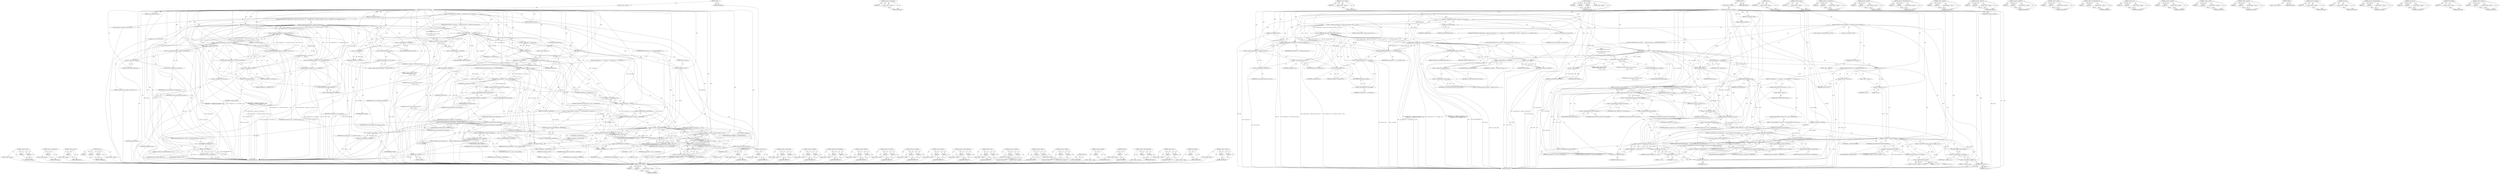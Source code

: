 digraph "&lt;operator&gt;.lessThan" {
vulnerable_292 [label=<(METHOD,&lt;operator&gt;.equals)>];
vulnerable_293 [label=<(PARAM,p1)>];
vulnerable_294 [label=<(PARAM,p2)>];
vulnerable_295 [label=<(BLOCK,&lt;empty&gt;,&lt;empty&gt;)>];
vulnerable_296 [label=<(METHOD_RETURN,ANY)>];
vulnerable_274 [label=<(METHOD,&lt;operator&gt;.postIncrement)>];
vulnerable_275 [label=<(PARAM,p1)>];
vulnerable_276 [label=<(BLOCK,&lt;empty&gt;,&lt;empty&gt;)>];
vulnerable_277 [label=<(METHOD_RETURN,ANY)>];
vulnerable_226 [label=<(METHOD,&lt;operator&gt;.sizeOf)>];
vulnerable_227 [label=<(PARAM,p1)>];
vulnerable_228 [label=<(BLOCK,&lt;empty&gt;,&lt;empty&gt;)>];
vulnerable_229 [label=<(METHOD_RETURN,ANY)>];
vulnerable_250 [label=<(METHOD,duprintf)>];
vulnerable_251 [label=<(PARAM,p1)>];
vulnerable_252 [label=<(PARAM,p2)>];
vulnerable_253 [label=<(PARAM,p3)>];
vulnerable_254 [label=<(BLOCK,&lt;empty&gt;,&lt;empty&gt;)>];
vulnerable_255 [label=<(METHOD_RETURN,ANY)>];
vulnerable_6 [label=<(METHOD,&lt;global&gt;)<SUB>1</SUB>>];
vulnerable_7 [label=<(BLOCK,&lt;empty&gt;,&lt;empty&gt;)<SUB>1</SUB>>];
vulnerable_8 [label=<(METHOD,check_entry_size_and_hooks)<SUB>1</SUB>>];
vulnerable_9 [label=<(PARAM,struct arpt_entry *e)<SUB>1</SUB>>];
vulnerable_10 [label=<(PARAM,struct xt_table_info *newinfo)<SUB>2</SUB>>];
vulnerable_11 [label=<(PARAM,const unsigned char *base)<SUB>3</SUB>>];
vulnerable_12 [label=<(PARAM,const unsigned char *limit)<SUB>4</SUB>>];
vulnerable_13 [label=<(PARAM,const unsigned int *hook_entries)<SUB>5</SUB>>];
vulnerable_14 [label=<(PARAM,const unsigned int *underflows)<SUB>6</SUB>>];
vulnerable_15 [label=<(PARAM,unsigned int valid_hooks)<SUB>7</SUB>>];
vulnerable_16 [label=<(BLOCK,{
	unsigned int h;
	int err;

	if ((unsigned lo...,{
	unsigned int h;
	int err;

	if ((unsigned lo...)<SUB>8</SUB>>];
vulnerable_17 [label="<(LOCAL,unsigned int h: unsigned int)<SUB>9</SUB>>"];
vulnerable_18 [label="<(LOCAL,int err: int)<SUB>10</SUB>>"];
vulnerable_19 [label=<(CONTROL_STRUCTURE,IF,if ((unsigned long)e % __alignof__(struct arpt_entry) != 0 ||
	    (unsigned char *)e + sizeof(struct arpt_entry) &gt;= limit ||
	    (unsigned char *)e + e-&gt;next_offset &gt; limit))<SUB>12</SUB>>];
vulnerable_20 [label=<(&lt;operator&gt;.logicalOr,(unsigned long)e % __alignof__(struct arpt_entr...)<SUB>12</SUB>>];
vulnerable_21 [label=<(&lt;operator&gt;.logicalOr,(unsigned long)e % __alignof__(struct arpt_entr...)<SUB>12</SUB>>];
vulnerable_22 [label=<(&lt;operator&gt;.notEquals,(unsigned long)e % __alignof__(struct arpt_entr...)<SUB>12</SUB>>];
vulnerable_23 [label=<(&lt;operator&gt;.modulo,(unsigned long)e % __alignof__(struct arpt_entry))<SUB>12</SUB>>];
vulnerable_24 [label=<(&lt;operator&gt;.cast,(unsigned long)e)<SUB>12</SUB>>];
vulnerable_25 [label=<(UNKNOWN,unsigned long,unsigned long)<SUB>12</SUB>>];
vulnerable_26 [label=<(IDENTIFIER,e,(unsigned long)e)<SUB>12</SUB>>];
vulnerable_27 [label=<(&lt;operator&gt;.sizeOf,__alignof__(struct arpt_entry))<SUB>12</SUB>>];
vulnerable_28 [label=<(IDENTIFIER,struct arpt_entry,__alignof__(struct arpt_entry))<SUB>12</SUB>>];
vulnerable_29 [label=<(LITERAL,0,(unsigned long)e % __alignof__(struct arpt_entr...)<SUB>12</SUB>>];
vulnerable_30 [label=<(&lt;operator&gt;.greaterEqualsThan,(unsigned char *)e + sizeof(struct arpt_entry) ...)<SUB>13</SUB>>];
vulnerable_31 [label=<(&lt;operator&gt;.addition,(unsigned char *)e + sizeof(struct arpt_entry))<SUB>13</SUB>>];
vulnerable_32 [label=<(&lt;operator&gt;.cast,(unsigned char *)e)<SUB>13</SUB>>];
vulnerable_33 [label=<(UNKNOWN,unsigned char *,unsigned char *)<SUB>13</SUB>>];
vulnerable_34 [label=<(IDENTIFIER,e,(unsigned char *)e)<SUB>13</SUB>>];
vulnerable_35 [label=<(&lt;operator&gt;.sizeOf,sizeof(struct arpt_entry))<SUB>13</SUB>>];
vulnerable_36 [label=<(IDENTIFIER,struct arpt_entry,sizeof(struct arpt_entry))<SUB>13</SUB>>];
vulnerable_37 [label=<(IDENTIFIER,limit,(unsigned char *)e + sizeof(struct arpt_entry) ...)<SUB>13</SUB>>];
vulnerable_38 [label=<(&lt;operator&gt;.greaterThan,(unsigned char *)e + e-&gt;next_offset &gt; limit)<SUB>14</SUB>>];
vulnerable_39 [label=<(&lt;operator&gt;.addition,(unsigned char *)e + e-&gt;next_offset)<SUB>14</SUB>>];
vulnerable_40 [label=<(&lt;operator&gt;.cast,(unsigned char *)e)<SUB>14</SUB>>];
vulnerable_41 [label=<(UNKNOWN,unsigned char *,unsigned char *)<SUB>14</SUB>>];
vulnerable_42 [label=<(IDENTIFIER,e,(unsigned char *)e)<SUB>14</SUB>>];
vulnerable_43 [label=<(&lt;operator&gt;.indirectFieldAccess,e-&gt;next_offset)<SUB>14</SUB>>];
vulnerable_44 [label=<(IDENTIFIER,e,(unsigned char *)e + e-&gt;next_offset)<SUB>14</SUB>>];
vulnerable_45 [label=<(FIELD_IDENTIFIER,next_offset,next_offset)<SUB>14</SUB>>];
vulnerable_46 [label=<(IDENTIFIER,limit,(unsigned char *)e + e-&gt;next_offset &gt; limit)<SUB>14</SUB>>];
vulnerable_47 [label=<(BLOCK,{
		duprintf(&quot;Bad offset %p\n&quot;, e);
		return -E...,{
		duprintf(&quot;Bad offset %p\n&quot;, e);
		return -E...)<SUB>14</SUB>>];
vulnerable_48 [label=<(duprintf,duprintf(&quot;Bad offset %p\n&quot;, e))<SUB>15</SUB>>];
vulnerable_49 [label=<(LITERAL,&quot;Bad offset %p\n&quot;,duprintf(&quot;Bad offset %p\n&quot;, e))<SUB>15</SUB>>];
vulnerable_50 [label=<(IDENTIFIER,e,duprintf(&quot;Bad offset %p\n&quot;, e))<SUB>15</SUB>>];
vulnerable_51 [label=<(RETURN,return -EINVAL;,return -EINVAL;)<SUB>16</SUB>>];
vulnerable_52 [label=<(&lt;operator&gt;.minus,-EINVAL)<SUB>16</SUB>>];
vulnerable_53 [label=<(IDENTIFIER,EINVAL,-EINVAL)<SUB>16</SUB>>];
vulnerable_54 [label=<(CONTROL_STRUCTURE,IF,if (e-&gt;next_offset
	    &lt; sizeof(struct arpt_entry) + sizeof(struct xt_entry_target)))<SUB>19</SUB>>];
vulnerable_55 [label=<(&lt;operator&gt;.lessThan,e-&gt;next_offset
	    &lt; sizeof(struct arpt_entry)...)<SUB>19</SUB>>];
vulnerable_56 [label=<(&lt;operator&gt;.indirectFieldAccess,e-&gt;next_offset)<SUB>19</SUB>>];
vulnerable_57 [label=<(IDENTIFIER,e,e-&gt;next_offset
	    &lt; sizeof(struct arpt_entry)...)<SUB>19</SUB>>];
vulnerable_58 [label=<(FIELD_IDENTIFIER,next_offset,next_offset)<SUB>19</SUB>>];
vulnerable_59 [label=<(&lt;operator&gt;.addition,sizeof(struct arpt_entry) + sizeof(struct xt_en...)<SUB>20</SUB>>];
vulnerable_60 [label=<(&lt;operator&gt;.sizeOf,sizeof(struct arpt_entry))<SUB>20</SUB>>];
vulnerable_61 [label=<(IDENTIFIER,struct arpt_entry,sizeof(struct arpt_entry))<SUB>20</SUB>>];
vulnerable_62 [label=<(&lt;operator&gt;.sizeOf,sizeof(struct xt_entry_target))<SUB>20</SUB>>];
vulnerable_63 [label=<(IDENTIFIER,struct xt_entry_target,sizeof(struct xt_entry_target))<SUB>20</SUB>>];
vulnerable_64 [label="<(BLOCK,{
		duprintf(&quot;checking: element %p size %u\n&quot;,
...,{
		duprintf(&quot;checking: element %p size %u\n&quot;,
...)<SUB>20</SUB>>"];
vulnerable_65 [label="<(duprintf,duprintf(&quot;checking: element %p size %u\n&quot;,
			 ...)<SUB>21</SUB>>"];
vulnerable_66 [label="<(LITERAL,&quot;checking: element %p size %u\n&quot;,duprintf(&quot;checking: element %p size %u\n&quot;,
			 ...)<SUB>21</SUB>>"];
vulnerable_67 [label="<(IDENTIFIER,e,duprintf(&quot;checking: element %p size %u\n&quot;,
			 ...)<SUB>22</SUB>>"];
vulnerable_68 [label=<(&lt;operator&gt;.indirectFieldAccess,e-&gt;next_offset)<SUB>22</SUB>>];
vulnerable_69 [label="<(IDENTIFIER,e,duprintf(&quot;checking: element %p size %u\n&quot;,
			 ...)<SUB>22</SUB>>"];
vulnerable_70 [label=<(FIELD_IDENTIFIER,next_offset,next_offset)<SUB>22</SUB>>];
vulnerable_71 [label=<(RETURN,return -EINVAL;,return -EINVAL;)<SUB>23</SUB>>];
vulnerable_72 [label=<(&lt;operator&gt;.minus,-EINVAL)<SUB>23</SUB>>];
vulnerable_73 [label=<(IDENTIFIER,EINVAL,-EINVAL)<SUB>23</SUB>>];
vulnerable_74 [label=<(&lt;operator&gt;.assignment,err = check_entry(e))<SUB>26</SUB>>];
vulnerable_75 [label=<(IDENTIFIER,err,err = check_entry(e))<SUB>26</SUB>>];
vulnerable_76 [label=<(check_entry,check_entry(e))<SUB>26</SUB>>];
vulnerable_77 [label=<(IDENTIFIER,e,check_entry(e))<SUB>26</SUB>>];
vulnerable_78 [label=<(CONTROL_STRUCTURE,IF,if (err))<SUB>27</SUB>>];
vulnerable_79 [label=<(IDENTIFIER,err,if (err))<SUB>27</SUB>>];
vulnerable_80 [label=<(BLOCK,&lt;empty&gt;,&lt;empty&gt;)<SUB>28</SUB>>];
vulnerable_81 [label=<(RETURN,return err;,return err;)<SUB>28</SUB>>];
vulnerable_82 [label=<(IDENTIFIER,err,return err;)<SUB>28</SUB>>];
vulnerable_83 [label=<(CONTROL_STRUCTURE,FOR,for (h = 0;h &lt; NF_ARP_NUMHOOKS;h++))<SUB>31</SUB>>];
vulnerable_84 [label=<(BLOCK,&lt;empty&gt;,&lt;empty&gt;)<SUB>31</SUB>>];
vulnerable_85 [label=<(&lt;operator&gt;.assignment,h = 0)<SUB>31</SUB>>];
vulnerable_86 [label=<(IDENTIFIER,h,h = 0)<SUB>31</SUB>>];
vulnerable_87 [label=<(LITERAL,0,h = 0)<SUB>31</SUB>>];
vulnerable_88 [label=<(&lt;operator&gt;.lessThan,h &lt; NF_ARP_NUMHOOKS)<SUB>31</SUB>>];
vulnerable_89 [label=<(IDENTIFIER,h,h &lt; NF_ARP_NUMHOOKS)<SUB>31</SUB>>];
vulnerable_90 [label=<(IDENTIFIER,NF_ARP_NUMHOOKS,h &lt; NF_ARP_NUMHOOKS)<SUB>31</SUB>>];
vulnerable_91 [label=<(&lt;operator&gt;.postIncrement,h++)<SUB>31</SUB>>];
vulnerable_92 [label=<(IDENTIFIER,h,h++)<SUB>31</SUB>>];
vulnerable_93 [label=<(BLOCK,{
		if (!(valid_hooks &amp; (1 &lt;&lt; h)))
			continue;...,{
		if (!(valid_hooks &amp; (1 &lt;&lt; h)))
			continue;...)<SUB>31</SUB>>];
vulnerable_94 [label=<(CONTROL_STRUCTURE,IF,if (!(valid_hooks &amp; (1 &lt;&lt; h))))<SUB>32</SUB>>];
vulnerable_95 [label=<(&lt;operator&gt;.logicalNot,!(valid_hooks &amp; (1 &lt;&lt; h)))<SUB>32</SUB>>];
vulnerable_96 [label=<(&lt;operator&gt;.and,valid_hooks &amp; (1 &lt;&lt; h))<SUB>32</SUB>>];
vulnerable_97 [label=<(IDENTIFIER,valid_hooks,valid_hooks &amp; (1 &lt;&lt; h))<SUB>32</SUB>>];
vulnerable_98 [label=<(&lt;operator&gt;.shiftLeft,1 &lt;&lt; h)<SUB>32</SUB>>];
vulnerable_99 [label=<(LITERAL,1,1 &lt;&lt; h)<SUB>32</SUB>>];
vulnerable_100 [label=<(IDENTIFIER,h,1 &lt;&lt; h)<SUB>32</SUB>>];
vulnerable_101 [label=<(BLOCK,&lt;empty&gt;,&lt;empty&gt;)<SUB>33</SUB>>];
vulnerable_102 [label=<(CONTROL_STRUCTURE,CONTINUE,continue;)<SUB>33</SUB>>];
vulnerable_103 [label=<(CONTROL_STRUCTURE,IF,if ((unsigned char *)e - base == hook_entries[h]))<SUB>34</SUB>>];
vulnerable_104 [label=<(&lt;operator&gt;.equals,(unsigned char *)e - base == hook_entries[h])<SUB>34</SUB>>];
vulnerable_105 [label=<(&lt;operator&gt;.subtraction,(unsigned char *)e - base)<SUB>34</SUB>>];
vulnerable_106 [label=<(&lt;operator&gt;.cast,(unsigned char *)e)<SUB>34</SUB>>];
vulnerable_107 [label=<(UNKNOWN,unsigned char *,unsigned char *)<SUB>34</SUB>>];
vulnerable_108 [label=<(IDENTIFIER,e,(unsigned char *)e)<SUB>34</SUB>>];
vulnerable_109 [label=<(IDENTIFIER,base,(unsigned char *)e - base)<SUB>34</SUB>>];
vulnerable_110 [label=<(&lt;operator&gt;.indirectIndexAccess,hook_entries[h])<SUB>34</SUB>>];
vulnerable_111 [label=<(IDENTIFIER,hook_entries,(unsigned char *)e - base == hook_entries[h])<SUB>34</SUB>>];
vulnerable_112 [label=<(IDENTIFIER,h,(unsigned char *)e - base == hook_entries[h])<SUB>34</SUB>>];
vulnerable_113 [label=<(BLOCK,&lt;empty&gt;,&lt;empty&gt;)<SUB>35</SUB>>];
vulnerable_114 [label=<(&lt;operator&gt;.assignment,newinfo-&gt;hook_entry[h] = hook_entries[h])<SUB>35</SUB>>];
vulnerable_115 [label=<(&lt;operator&gt;.indirectIndexAccess,newinfo-&gt;hook_entry[h])<SUB>35</SUB>>];
vulnerable_116 [label=<(&lt;operator&gt;.indirectFieldAccess,newinfo-&gt;hook_entry)<SUB>35</SUB>>];
vulnerable_117 [label=<(IDENTIFIER,newinfo,newinfo-&gt;hook_entry[h] = hook_entries[h])<SUB>35</SUB>>];
vulnerable_118 [label=<(FIELD_IDENTIFIER,hook_entry,hook_entry)<SUB>35</SUB>>];
vulnerable_119 [label=<(IDENTIFIER,h,newinfo-&gt;hook_entry[h] = hook_entries[h])<SUB>35</SUB>>];
vulnerable_120 [label=<(&lt;operator&gt;.indirectIndexAccess,hook_entries[h])<SUB>35</SUB>>];
vulnerable_121 [label=<(IDENTIFIER,hook_entries,newinfo-&gt;hook_entry[h] = hook_entries[h])<SUB>35</SUB>>];
vulnerable_122 [label=<(IDENTIFIER,h,newinfo-&gt;hook_entry[h] = hook_entries[h])<SUB>35</SUB>>];
vulnerable_123 [label=<(CONTROL_STRUCTURE,IF,if ((unsigned char *)e - base == underflows[h]))<SUB>36</SUB>>];
vulnerable_124 [label=<(&lt;operator&gt;.equals,(unsigned char *)e - base == underflows[h])<SUB>36</SUB>>];
vulnerable_125 [label=<(&lt;operator&gt;.subtraction,(unsigned char *)e - base)<SUB>36</SUB>>];
vulnerable_126 [label=<(&lt;operator&gt;.cast,(unsigned char *)e)<SUB>36</SUB>>];
vulnerable_127 [label=<(UNKNOWN,unsigned char *,unsigned char *)<SUB>36</SUB>>];
vulnerable_128 [label=<(IDENTIFIER,e,(unsigned char *)e)<SUB>36</SUB>>];
vulnerable_129 [label=<(IDENTIFIER,base,(unsigned char *)e - base)<SUB>36</SUB>>];
vulnerable_130 [label=<(&lt;operator&gt;.indirectIndexAccess,underflows[h])<SUB>36</SUB>>];
vulnerable_131 [label=<(IDENTIFIER,underflows,(unsigned char *)e - base == underflows[h])<SUB>36</SUB>>];
vulnerable_132 [label=<(IDENTIFIER,h,(unsigned char *)e - base == underflows[h])<SUB>36</SUB>>];
vulnerable_133 [label=<(BLOCK,{
 			if (!check_underflow(e)) {
				pr_err(&quot;Un...,{
 			if (!check_underflow(e)) {
				pr_err(&quot;Un...)<SUB>36</SUB>>];
vulnerable_134 [label=<(CONTROL_STRUCTURE,IF,if (!check_underflow(e)))<SUB>37</SUB>>];
vulnerable_135 [label=<(&lt;operator&gt;.logicalNot,!check_underflow(e))<SUB>37</SUB>>];
vulnerable_136 [label=<(check_underflow,check_underflow(e))<SUB>37</SUB>>];
vulnerable_137 [label=<(IDENTIFIER,e,check_underflow(e))<SUB>37</SUB>>];
vulnerable_138 [label=<(BLOCK,{
				pr_err(&quot;Underflows must be unconditional ...,{
				pr_err(&quot;Underflows must be unconditional ...)<SUB>37</SUB>>];
vulnerable_139 [label=<(pr_err,pr_err(&quot;Underflows must be unconditional and &quot;
...)<SUB>38</SUB>>];
vulnerable_140 [label=<(LITERAL,&quot;Underflows must be unconditional and &quot;
				   ...,pr_err(&quot;Underflows must be unconditional and &quot;
...)<SUB>38</SUB>>];
vulnerable_141 [label=<(RETURN,return -EINVAL;,return -EINVAL;)<SUB>41</SUB>>];
vulnerable_142 [label=<(&lt;operator&gt;.minus,-EINVAL)<SUB>41</SUB>>];
vulnerable_143 [label=<(IDENTIFIER,EINVAL,-EINVAL)<SUB>41</SUB>>];
vulnerable_144 [label=<(&lt;operator&gt;.assignment,newinfo-&gt;underflow[h] = underflows[h])<SUB>43</SUB>>];
vulnerable_145 [label=<(&lt;operator&gt;.indirectIndexAccess,newinfo-&gt;underflow[h])<SUB>43</SUB>>];
vulnerable_146 [label=<(&lt;operator&gt;.indirectFieldAccess,newinfo-&gt;underflow)<SUB>43</SUB>>];
vulnerable_147 [label=<(IDENTIFIER,newinfo,newinfo-&gt;underflow[h] = underflows[h])<SUB>43</SUB>>];
vulnerable_148 [label=<(FIELD_IDENTIFIER,underflow,underflow)<SUB>43</SUB>>];
vulnerable_149 [label=<(IDENTIFIER,h,newinfo-&gt;underflow[h] = underflows[h])<SUB>43</SUB>>];
vulnerable_150 [label=<(&lt;operator&gt;.indirectIndexAccess,underflows[h])<SUB>43</SUB>>];
vulnerable_151 [label=<(IDENTIFIER,underflows,newinfo-&gt;underflow[h] = underflows[h])<SUB>43</SUB>>];
vulnerable_152 [label=<(IDENTIFIER,h,newinfo-&gt;underflow[h] = underflows[h])<SUB>43</SUB>>];
vulnerable_153 [label=<(&lt;operator&gt;.assignment,e-&gt;counters = ((struct xt_counters) { 0, 0 }))<SUB>48</SUB>>];
vulnerable_154 [label=<(&lt;operator&gt;.indirectFieldAccess,e-&gt;counters)<SUB>48</SUB>>];
vulnerable_155 [label=<(IDENTIFIER,e,e-&gt;counters = ((struct xt_counters) { 0, 0 }))<SUB>48</SUB>>];
vulnerable_156 [label=<(FIELD_IDENTIFIER,counters,counters)<SUB>48</SUB>>];
vulnerable_157 [label=<(&lt;operator&gt;.cast,(struct xt_counters) { 0, 0 })<SUB>48</SUB>>];
vulnerable_158 [label=<(UNKNOWN,struct xt_counters,struct xt_counters)<SUB>48</SUB>>];
vulnerable_159 [label=<(&lt;operator&gt;.arrayInitializer,{ 0, 0 })<SUB>48</SUB>>];
vulnerable_160 [label=<(LITERAL,0,{ 0, 0 })<SUB>48</SUB>>];
vulnerable_161 [label=<(LITERAL,0,{ 0, 0 })<SUB>48</SUB>>];
vulnerable_162 [label=<(&lt;operator&gt;.assignment,e-&gt;comefrom = 0)<SUB>49</SUB>>];
vulnerable_163 [label=<(&lt;operator&gt;.indirectFieldAccess,e-&gt;comefrom)<SUB>49</SUB>>];
vulnerable_164 [label=<(IDENTIFIER,e,e-&gt;comefrom = 0)<SUB>49</SUB>>];
vulnerable_165 [label=<(FIELD_IDENTIFIER,comefrom,comefrom)<SUB>49</SUB>>];
vulnerable_166 [label=<(LITERAL,0,e-&gt;comefrom = 0)<SUB>49</SUB>>];
vulnerable_167 [label=<(RETURN,return 0;,return 0;)<SUB>50</SUB>>];
vulnerable_168 [label=<(LITERAL,0,return 0;)<SUB>50</SUB>>];
vulnerable_169 [label=<(METHOD_RETURN,int)<SUB>1</SUB>>];
vulnerable_171 [label=<(METHOD_RETURN,ANY)<SUB>1</SUB>>];
vulnerable_311 [label=<(METHOD,pr_err)>];
vulnerable_312 [label=<(PARAM,p1)>];
vulnerable_313 [label=<(BLOCK,&lt;empty&gt;,&lt;empty&gt;)>];
vulnerable_314 [label=<(METHOD_RETURN,ANY)>];
vulnerable_256 [label=<(METHOD,&lt;operator&gt;.minus)>];
vulnerable_257 [label=<(PARAM,p1)>];
vulnerable_258 [label=<(BLOCK,&lt;empty&gt;,&lt;empty&gt;)>];
vulnerable_259 [label=<(METHOD_RETURN,ANY)>];
vulnerable_315 [label=<(METHOD,&lt;operator&gt;.arrayInitializer)>];
vulnerable_316 [label=<(PARAM,p1)>];
vulnerable_317 [label=<(PARAM,p2)>];
vulnerable_318 [label=<(BLOCK,&lt;empty&gt;,&lt;empty&gt;)>];
vulnerable_319 [label=<(METHOD_RETURN,ANY)>];
vulnerable_211 [label=<(METHOD,&lt;operator&gt;.notEquals)>];
vulnerable_212 [label=<(PARAM,p1)>];
vulnerable_213 [label=<(PARAM,p2)>];
vulnerable_214 [label=<(BLOCK,&lt;empty&gt;,&lt;empty&gt;)>];
vulnerable_215 [label=<(METHOD_RETURN,ANY)>];
vulnerable_245 [label=<(METHOD,&lt;operator&gt;.indirectFieldAccess)>];
vulnerable_246 [label=<(PARAM,p1)>];
vulnerable_247 [label=<(PARAM,p2)>];
vulnerable_248 [label=<(BLOCK,&lt;empty&gt;,&lt;empty&gt;)>];
vulnerable_249 [label=<(METHOD_RETURN,ANY)>];
vulnerable_287 [label=<(METHOD,&lt;operator&gt;.shiftLeft)>];
vulnerable_288 [label=<(PARAM,p1)>];
vulnerable_289 [label=<(PARAM,p2)>];
vulnerable_290 [label=<(BLOCK,&lt;empty&gt;,&lt;empty&gt;)>];
vulnerable_291 [label=<(METHOD_RETURN,ANY)>];
vulnerable_297 [label=<(METHOD,&lt;operator&gt;.subtraction)>];
vulnerable_298 [label=<(PARAM,p1)>];
vulnerable_299 [label=<(PARAM,p2)>];
vulnerable_300 [label=<(BLOCK,&lt;empty&gt;,&lt;empty&gt;)>];
vulnerable_301 [label=<(METHOD_RETURN,ANY)>];
vulnerable_240 [label=<(METHOD,&lt;operator&gt;.greaterThan)>];
vulnerable_241 [label=<(PARAM,p1)>];
vulnerable_242 [label=<(PARAM,p2)>];
vulnerable_243 [label=<(BLOCK,&lt;empty&gt;,&lt;empty&gt;)>];
vulnerable_244 [label=<(METHOD_RETURN,ANY)>];
vulnerable_235 [label=<(METHOD,&lt;operator&gt;.addition)>];
vulnerable_236 [label=<(PARAM,p1)>];
vulnerable_237 [label=<(PARAM,p2)>];
vulnerable_238 [label=<(BLOCK,&lt;empty&gt;,&lt;empty&gt;)>];
vulnerable_239 [label=<(METHOD_RETURN,ANY)>];
vulnerable_302 [label=<(METHOD,&lt;operator&gt;.indirectIndexAccess)>];
vulnerable_303 [label=<(PARAM,p1)>];
vulnerable_304 [label=<(PARAM,p2)>];
vulnerable_305 [label=<(BLOCK,&lt;empty&gt;,&lt;empty&gt;)>];
vulnerable_306 [label=<(METHOD_RETURN,ANY)>];
vulnerable_221 [label=<(METHOD,&lt;operator&gt;.cast)>];
vulnerable_222 [label=<(PARAM,p1)>];
vulnerable_223 [label=<(PARAM,p2)>];
vulnerable_224 [label=<(BLOCK,&lt;empty&gt;,&lt;empty&gt;)>];
vulnerable_225 [label=<(METHOD_RETURN,ANY)>];
vulnerable_265 [label=<(METHOD,&lt;operator&gt;.assignment)>];
vulnerable_266 [label=<(PARAM,p1)>];
vulnerable_267 [label=<(PARAM,p2)>];
vulnerable_268 [label=<(BLOCK,&lt;empty&gt;,&lt;empty&gt;)>];
vulnerable_269 [label=<(METHOD_RETURN,ANY)>];
vulnerable_216 [label=<(METHOD,&lt;operator&gt;.modulo)>];
vulnerable_217 [label=<(PARAM,p1)>];
vulnerable_218 [label=<(PARAM,p2)>];
vulnerable_219 [label=<(BLOCK,&lt;empty&gt;,&lt;empty&gt;)>];
vulnerable_220 [label=<(METHOD_RETURN,ANY)>];
vulnerable_206 [label=<(METHOD,&lt;operator&gt;.logicalOr)>];
vulnerable_207 [label=<(PARAM,p1)>];
vulnerable_208 [label=<(PARAM,p2)>];
vulnerable_209 [label=<(BLOCK,&lt;empty&gt;,&lt;empty&gt;)>];
vulnerable_210 [label=<(METHOD_RETURN,ANY)>];
vulnerable_200 [label=<(METHOD,&lt;global&gt;)<SUB>1</SUB>>];
vulnerable_201 [label=<(BLOCK,&lt;empty&gt;,&lt;empty&gt;)>];
vulnerable_202 [label=<(METHOD_RETURN,ANY)>];
vulnerable_278 [label=<(METHOD,&lt;operator&gt;.logicalNot)>];
vulnerable_279 [label=<(PARAM,p1)>];
vulnerable_280 [label=<(BLOCK,&lt;empty&gt;,&lt;empty&gt;)>];
vulnerable_281 [label=<(METHOD_RETURN,ANY)>];
vulnerable_270 [label=<(METHOD,check_entry)>];
vulnerable_271 [label=<(PARAM,p1)>];
vulnerable_272 [label=<(BLOCK,&lt;empty&gt;,&lt;empty&gt;)>];
vulnerable_273 [label=<(METHOD_RETURN,ANY)>];
vulnerable_230 [label=<(METHOD,&lt;operator&gt;.greaterEqualsThan)>];
vulnerable_231 [label=<(PARAM,p1)>];
vulnerable_232 [label=<(PARAM,p2)>];
vulnerable_233 [label=<(BLOCK,&lt;empty&gt;,&lt;empty&gt;)>];
vulnerable_234 [label=<(METHOD_RETURN,ANY)>];
vulnerable_282 [label=<(METHOD,&lt;operator&gt;.and)>];
vulnerable_283 [label=<(PARAM,p1)>];
vulnerable_284 [label=<(PARAM,p2)>];
vulnerable_285 [label=<(BLOCK,&lt;empty&gt;,&lt;empty&gt;)>];
vulnerable_286 [label=<(METHOD_RETURN,ANY)>];
vulnerable_307 [label=<(METHOD,check_underflow)>];
vulnerable_308 [label=<(PARAM,p1)>];
vulnerable_309 [label=<(BLOCK,&lt;empty&gt;,&lt;empty&gt;)>];
vulnerable_310 [label=<(METHOD_RETURN,ANY)>];
vulnerable_260 [label=<(METHOD,&lt;operator&gt;.lessThan)>];
vulnerable_261 [label=<(PARAM,p1)>];
vulnerable_262 [label=<(PARAM,p2)>];
vulnerable_263 [label=<(BLOCK,&lt;empty&gt;,&lt;empty&gt;)>];
vulnerable_264 [label=<(METHOD_RETURN,ANY)>];
fixed_292 [label=<(METHOD,&lt;operator&gt;.equals)>];
fixed_293 [label=<(PARAM,p1)>];
fixed_294 [label=<(PARAM,p2)>];
fixed_295 [label=<(BLOCK,&lt;empty&gt;,&lt;empty&gt;)>];
fixed_296 [label=<(METHOD_RETURN,ANY)>];
fixed_274 [label=<(METHOD,&lt;operator&gt;.postIncrement)>];
fixed_275 [label=<(PARAM,p1)>];
fixed_276 [label=<(BLOCK,&lt;empty&gt;,&lt;empty&gt;)>];
fixed_277 [label=<(METHOD_RETURN,ANY)>];
fixed_226 [label=<(METHOD,&lt;operator&gt;.sizeOf)>];
fixed_227 [label=<(PARAM,p1)>];
fixed_228 [label=<(BLOCK,&lt;empty&gt;,&lt;empty&gt;)>];
fixed_229 [label=<(METHOD_RETURN,ANY)>];
fixed_250 [label=<(METHOD,duprintf)>];
fixed_251 [label=<(PARAM,p1)>];
fixed_252 [label=<(PARAM,p2)>];
fixed_253 [label=<(PARAM,p3)>];
fixed_254 [label=<(BLOCK,&lt;empty&gt;,&lt;empty&gt;)>];
fixed_255 [label=<(METHOD_RETURN,ANY)>];
fixed_6 [label=<(METHOD,&lt;global&gt;)<SUB>1</SUB>>];
fixed_7 [label=<(BLOCK,&lt;empty&gt;,&lt;empty&gt;)<SUB>1</SUB>>];
fixed_8 [label=<(METHOD,check_entry_size_and_hooks)<SUB>1</SUB>>];
fixed_9 [label=<(PARAM,struct arpt_entry *e)<SUB>1</SUB>>];
fixed_10 [label=<(PARAM,struct xt_table_info *newinfo)<SUB>2</SUB>>];
fixed_11 [label=<(PARAM,const unsigned char *base)<SUB>3</SUB>>];
fixed_12 [label=<(PARAM,const unsigned char *limit)<SUB>4</SUB>>];
fixed_13 [label=<(PARAM,const unsigned int *hook_entries)<SUB>5</SUB>>];
fixed_14 [label=<(PARAM,const unsigned int *underflows)<SUB>6</SUB>>];
fixed_15 [label=<(PARAM,unsigned int valid_hooks)<SUB>7</SUB>>];
fixed_16 [label=<(BLOCK,{
	unsigned int h;
	int err;

	if ((unsigned lo...,{
	unsigned int h;
	int err;

	if ((unsigned lo...)<SUB>8</SUB>>];
fixed_17 [label="<(LOCAL,unsigned int h: unsigned int)<SUB>9</SUB>>"];
fixed_18 [label="<(LOCAL,int err: int)<SUB>10</SUB>>"];
fixed_19 [label=<(CONTROL_STRUCTURE,IF,if ((unsigned long)e % __alignof__(struct arpt_entry) != 0 ||
	    (unsigned char *)e + sizeof(struct arpt_entry) &gt;= limit ||
	    (unsigned char *)e + e-&gt;next_offset &gt; limit))<SUB>12</SUB>>];
fixed_20 [label=<(&lt;operator&gt;.logicalOr,(unsigned long)e % __alignof__(struct arpt_entr...)<SUB>12</SUB>>];
fixed_21 [label=<(&lt;operator&gt;.logicalOr,(unsigned long)e % __alignof__(struct arpt_entr...)<SUB>12</SUB>>];
fixed_22 [label=<(&lt;operator&gt;.notEquals,(unsigned long)e % __alignof__(struct arpt_entr...)<SUB>12</SUB>>];
fixed_23 [label=<(&lt;operator&gt;.modulo,(unsigned long)e % __alignof__(struct arpt_entry))<SUB>12</SUB>>];
fixed_24 [label=<(&lt;operator&gt;.cast,(unsigned long)e)<SUB>12</SUB>>];
fixed_25 [label=<(UNKNOWN,unsigned long,unsigned long)<SUB>12</SUB>>];
fixed_26 [label=<(IDENTIFIER,e,(unsigned long)e)<SUB>12</SUB>>];
fixed_27 [label=<(&lt;operator&gt;.sizeOf,__alignof__(struct arpt_entry))<SUB>12</SUB>>];
fixed_28 [label=<(IDENTIFIER,struct arpt_entry,__alignof__(struct arpt_entry))<SUB>12</SUB>>];
fixed_29 [label=<(LITERAL,0,(unsigned long)e % __alignof__(struct arpt_entr...)<SUB>12</SUB>>];
fixed_30 [label=<(&lt;operator&gt;.greaterEqualsThan,(unsigned char *)e + sizeof(struct arpt_entry) ...)<SUB>13</SUB>>];
fixed_31 [label=<(&lt;operator&gt;.addition,(unsigned char *)e + sizeof(struct arpt_entry))<SUB>13</SUB>>];
fixed_32 [label=<(&lt;operator&gt;.cast,(unsigned char *)e)<SUB>13</SUB>>];
fixed_33 [label=<(UNKNOWN,unsigned char *,unsigned char *)<SUB>13</SUB>>];
fixed_34 [label=<(IDENTIFIER,e,(unsigned char *)e)<SUB>13</SUB>>];
fixed_35 [label=<(&lt;operator&gt;.sizeOf,sizeof(struct arpt_entry))<SUB>13</SUB>>];
fixed_36 [label=<(IDENTIFIER,struct arpt_entry,sizeof(struct arpt_entry))<SUB>13</SUB>>];
fixed_37 [label=<(IDENTIFIER,limit,(unsigned char *)e + sizeof(struct arpt_entry) ...)<SUB>13</SUB>>];
fixed_38 [label=<(&lt;operator&gt;.greaterThan,(unsigned char *)e + e-&gt;next_offset &gt; limit)<SUB>14</SUB>>];
fixed_39 [label=<(&lt;operator&gt;.addition,(unsigned char *)e + e-&gt;next_offset)<SUB>14</SUB>>];
fixed_40 [label=<(&lt;operator&gt;.cast,(unsigned char *)e)<SUB>14</SUB>>];
fixed_41 [label=<(UNKNOWN,unsigned char *,unsigned char *)<SUB>14</SUB>>];
fixed_42 [label=<(IDENTIFIER,e,(unsigned char *)e)<SUB>14</SUB>>];
fixed_43 [label=<(&lt;operator&gt;.indirectFieldAccess,e-&gt;next_offset)<SUB>14</SUB>>];
fixed_44 [label=<(IDENTIFIER,e,(unsigned char *)e + e-&gt;next_offset)<SUB>14</SUB>>];
fixed_45 [label=<(FIELD_IDENTIFIER,next_offset,next_offset)<SUB>14</SUB>>];
fixed_46 [label=<(IDENTIFIER,limit,(unsigned char *)e + e-&gt;next_offset &gt; limit)<SUB>14</SUB>>];
fixed_47 [label=<(BLOCK,{
		duprintf(&quot;Bad offset %p\n&quot;, e);
		return -E...,{
		duprintf(&quot;Bad offset %p\n&quot;, e);
		return -E...)<SUB>14</SUB>>];
fixed_48 [label=<(duprintf,duprintf(&quot;Bad offset %p\n&quot;, e))<SUB>15</SUB>>];
fixed_49 [label=<(LITERAL,&quot;Bad offset %p\n&quot;,duprintf(&quot;Bad offset %p\n&quot;, e))<SUB>15</SUB>>];
fixed_50 [label=<(IDENTIFIER,e,duprintf(&quot;Bad offset %p\n&quot;, e))<SUB>15</SUB>>];
fixed_51 [label=<(RETURN,return -EINVAL;,return -EINVAL;)<SUB>16</SUB>>];
fixed_52 [label=<(&lt;operator&gt;.minus,-EINVAL)<SUB>16</SUB>>];
fixed_53 [label=<(IDENTIFIER,EINVAL,-EINVAL)<SUB>16</SUB>>];
fixed_54 [label=<(CONTROL_STRUCTURE,IF,if (e-&gt;next_offset
	    &lt; sizeof(struct arpt_entry) + sizeof(struct xt_entry_target)))<SUB>19</SUB>>];
fixed_55 [label=<(&lt;operator&gt;.lessThan,e-&gt;next_offset
	    &lt; sizeof(struct arpt_entry)...)<SUB>19</SUB>>];
fixed_56 [label=<(&lt;operator&gt;.indirectFieldAccess,e-&gt;next_offset)<SUB>19</SUB>>];
fixed_57 [label=<(IDENTIFIER,e,e-&gt;next_offset
	    &lt; sizeof(struct arpt_entry)...)<SUB>19</SUB>>];
fixed_58 [label=<(FIELD_IDENTIFIER,next_offset,next_offset)<SUB>19</SUB>>];
fixed_59 [label=<(&lt;operator&gt;.addition,sizeof(struct arpt_entry) + sizeof(struct xt_en...)<SUB>20</SUB>>];
fixed_60 [label=<(&lt;operator&gt;.sizeOf,sizeof(struct arpt_entry))<SUB>20</SUB>>];
fixed_61 [label=<(IDENTIFIER,struct arpt_entry,sizeof(struct arpt_entry))<SUB>20</SUB>>];
fixed_62 [label=<(&lt;operator&gt;.sizeOf,sizeof(struct xt_entry_target))<SUB>20</SUB>>];
fixed_63 [label=<(IDENTIFIER,struct xt_entry_target,sizeof(struct xt_entry_target))<SUB>20</SUB>>];
fixed_64 [label="<(BLOCK,{
		duprintf(&quot;checking: element %p size %u\n&quot;,
...,{
		duprintf(&quot;checking: element %p size %u\n&quot;,
...)<SUB>20</SUB>>"];
fixed_65 [label="<(duprintf,duprintf(&quot;checking: element %p size %u\n&quot;,
			 ...)<SUB>21</SUB>>"];
fixed_66 [label="<(LITERAL,&quot;checking: element %p size %u\n&quot;,duprintf(&quot;checking: element %p size %u\n&quot;,
			 ...)<SUB>21</SUB>>"];
fixed_67 [label="<(IDENTIFIER,e,duprintf(&quot;checking: element %p size %u\n&quot;,
			 ...)<SUB>22</SUB>>"];
fixed_68 [label=<(&lt;operator&gt;.indirectFieldAccess,e-&gt;next_offset)<SUB>22</SUB>>];
fixed_69 [label="<(IDENTIFIER,e,duprintf(&quot;checking: element %p size %u\n&quot;,
			 ...)<SUB>22</SUB>>"];
fixed_70 [label=<(FIELD_IDENTIFIER,next_offset,next_offset)<SUB>22</SUB>>];
fixed_71 [label=<(RETURN,return -EINVAL;,return -EINVAL;)<SUB>23</SUB>>];
fixed_72 [label=<(&lt;operator&gt;.minus,-EINVAL)<SUB>23</SUB>>];
fixed_73 [label=<(IDENTIFIER,EINVAL,-EINVAL)<SUB>23</SUB>>];
fixed_74 [label=<(&lt;operator&gt;.assignment,err = check_entry(e))<SUB>26</SUB>>];
fixed_75 [label=<(IDENTIFIER,err,err = check_entry(e))<SUB>26</SUB>>];
fixed_76 [label=<(check_entry,check_entry(e))<SUB>26</SUB>>];
fixed_77 [label=<(IDENTIFIER,e,check_entry(e))<SUB>26</SUB>>];
fixed_78 [label=<(CONTROL_STRUCTURE,IF,if (err))<SUB>27</SUB>>];
fixed_79 [label=<(IDENTIFIER,err,if (err))<SUB>27</SUB>>];
fixed_80 [label=<(BLOCK,&lt;empty&gt;,&lt;empty&gt;)<SUB>28</SUB>>];
fixed_81 [label=<(RETURN,return err;,return err;)<SUB>28</SUB>>];
fixed_82 [label=<(IDENTIFIER,err,return err;)<SUB>28</SUB>>];
fixed_83 [label=<(CONTROL_STRUCTURE,FOR,for (h = 0;h &lt; NF_ARP_NUMHOOKS;h++))<SUB>31</SUB>>];
fixed_84 [label=<(BLOCK,&lt;empty&gt;,&lt;empty&gt;)<SUB>31</SUB>>];
fixed_85 [label=<(&lt;operator&gt;.assignment,h = 0)<SUB>31</SUB>>];
fixed_86 [label=<(IDENTIFIER,h,h = 0)<SUB>31</SUB>>];
fixed_87 [label=<(LITERAL,0,h = 0)<SUB>31</SUB>>];
fixed_88 [label=<(&lt;operator&gt;.lessThan,h &lt; NF_ARP_NUMHOOKS)<SUB>31</SUB>>];
fixed_89 [label=<(IDENTIFIER,h,h &lt; NF_ARP_NUMHOOKS)<SUB>31</SUB>>];
fixed_90 [label=<(IDENTIFIER,NF_ARP_NUMHOOKS,h &lt; NF_ARP_NUMHOOKS)<SUB>31</SUB>>];
fixed_91 [label=<(&lt;operator&gt;.postIncrement,h++)<SUB>31</SUB>>];
fixed_92 [label=<(IDENTIFIER,h,h++)<SUB>31</SUB>>];
fixed_93 [label=<(BLOCK,{
		if (!(valid_hooks &amp; (1 &lt;&lt; h)))
			continue;...,{
		if (!(valid_hooks &amp; (1 &lt;&lt; h)))
			continue;...)<SUB>31</SUB>>];
fixed_94 [label=<(CONTROL_STRUCTURE,IF,if (!(valid_hooks &amp; (1 &lt;&lt; h))))<SUB>32</SUB>>];
fixed_95 [label=<(&lt;operator&gt;.logicalNot,!(valid_hooks &amp; (1 &lt;&lt; h)))<SUB>32</SUB>>];
fixed_96 [label=<(&lt;operator&gt;.and,valid_hooks &amp; (1 &lt;&lt; h))<SUB>32</SUB>>];
fixed_97 [label=<(IDENTIFIER,valid_hooks,valid_hooks &amp; (1 &lt;&lt; h))<SUB>32</SUB>>];
fixed_98 [label=<(&lt;operator&gt;.shiftLeft,1 &lt;&lt; h)<SUB>32</SUB>>];
fixed_99 [label=<(LITERAL,1,1 &lt;&lt; h)<SUB>32</SUB>>];
fixed_100 [label=<(IDENTIFIER,h,1 &lt;&lt; h)<SUB>32</SUB>>];
fixed_101 [label=<(BLOCK,&lt;empty&gt;,&lt;empty&gt;)<SUB>33</SUB>>];
fixed_102 [label=<(CONTROL_STRUCTURE,CONTINUE,continue;)<SUB>33</SUB>>];
fixed_103 [label=<(CONTROL_STRUCTURE,IF,if ((unsigned char *)e - base == hook_entries[h]))<SUB>34</SUB>>];
fixed_104 [label=<(&lt;operator&gt;.equals,(unsigned char *)e - base == hook_entries[h])<SUB>34</SUB>>];
fixed_105 [label=<(&lt;operator&gt;.subtraction,(unsigned char *)e - base)<SUB>34</SUB>>];
fixed_106 [label=<(&lt;operator&gt;.cast,(unsigned char *)e)<SUB>34</SUB>>];
fixed_107 [label=<(UNKNOWN,unsigned char *,unsigned char *)<SUB>34</SUB>>];
fixed_108 [label=<(IDENTIFIER,e,(unsigned char *)e)<SUB>34</SUB>>];
fixed_109 [label=<(IDENTIFIER,base,(unsigned char *)e - base)<SUB>34</SUB>>];
fixed_110 [label=<(&lt;operator&gt;.indirectIndexAccess,hook_entries[h])<SUB>34</SUB>>];
fixed_111 [label=<(IDENTIFIER,hook_entries,(unsigned char *)e - base == hook_entries[h])<SUB>34</SUB>>];
fixed_112 [label=<(IDENTIFIER,h,(unsigned char *)e - base == hook_entries[h])<SUB>34</SUB>>];
fixed_113 [label=<(BLOCK,&lt;empty&gt;,&lt;empty&gt;)<SUB>35</SUB>>];
fixed_114 [label=<(&lt;operator&gt;.assignment,newinfo-&gt;hook_entry[h] = hook_entries[h])<SUB>35</SUB>>];
fixed_115 [label=<(&lt;operator&gt;.indirectIndexAccess,newinfo-&gt;hook_entry[h])<SUB>35</SUB>>];
fixed_116 [label=<(&lt;operator&gt;.indirectFieldAccess,newinfo-&gt;hook_entry)<SUB>35</SUB>>];
fixed_117 [label=<(IDENTIFIER,newinfo,newinfo-&gt;hook_entry[h] = hook_entries[h])<SUB>35</SUB>>];
fixed_118 [label=<(FIELD_IDENTIFIER,hook_entry,hook_entry)<SUB>35</SUB>>];
fixed_119 [label=<(IDENTIFIER,h,newinfo-&gt;hook_entry[h] = hook_entries[h])<SUB>35</SUB>>];
fixed_120 [label=<(&lt;operator&gt;.indirectIndexAccess,hook_entries[h])<SUB>35</SUB>>];
fixed_121 [label=<(IDENTIFIER,hook_entries,newinfo-&gt;hook_entry[h] = hook_entries[h])<SUB>35</SUB>>];
fixed_122 [label=<(IDENTIFIER,h,newinfo-&gt;hook_entry[h] = hook_entries[h])<SUB>35</SUB>>];
fixed_123 [label=<(CONTROL_STRUCTURE,IF,if ((unsigned char *)e - base == underflows[h]))<SUB>36</SUB>>];
fixed_124 [label=<(&lt;operator&gt;.equals,(unsigned char *)e - base == underflows[h])<SUB>36</SUB>>];
fixed_125 [label=<(&lt;operator&gt;.subtraction,(unsigned char *)e - base)<SUB>36</SUB>>];
fixed_126 [label=<(&lt;operator&gt;.cast,(unsigned char *)e)<SUB>36</SUB>>];
fixed_127 [label=<(UNKNOWN,unsigned char *,unsigned char *)<SUB>36</SUB>>];
fixed_128 [label=<(IDENTIFIER,e,(unsigned char *)e)<SUB>36</SUB>>];
fixed_129 [label=<(IDENTIFIER,base,(unsigned char *)e - base)<SUB>36</SUB>>];
fixed_130 [label=<(&lt;operator&gt;.indirectIndexAccess,underflows[h])<SUB>36</SUB>>];
fixed_131 [label=<(IDENTIFIER,underflows,(unsigned char *)e - base == underflows[h])<SUB>36</SUB>>];
fixed_132 [label=<(IDENTIFIER,h,(unsigned char *)e - base == underflows[h])<SUB>36</SUB>>];
fixed_133 [label=<(BLOCK,{
 			if (!check_underflow(e)) {
				pr_debug(&quot;...,{
 			if (!check_underflow(e)) {
				pr_debug(&quot;...)<SUB>36</SUB>>];
fixed_134 [label=<(CONTROL_STRUCTURE,IF,if (!check_underflow(e)))<SUB>37</SUB>>];
fixed_135 [label=<(&lt;operator&gt;.logicalNot,!check_underflow(e))<SUB>37</SUB>>];
fixed_136 [label=<(check_underflow,check_underflow(e))<SUB>37</SUB>>];
fixed_137 [label=<(IDENTIFIER,e,check_underflow(e))<SUB>37</SUB>>];
fixed_138 [label=<(BLOCK,{
				pr_debug(&quot;Underflows must be unconditiona...,{
				pr_debug(&quot;Underflows must be unconditiona...)<SUB>37</SUB>>];
fixed_139 [label=<(pr_debug,pr_debug(&quot;Underflows must be unconditional and ...)<SUB>38</SUB>>];
fixed_140 [label=<(LITERAL,&quot;Underflows must be unconditional and &quot;
					 &quot;...,pr_debug(&quot;Underflows must be unconditional and ...)<SUB>38</SUB>>];
fixed_141 [label=<(RETURN,return -EINVAL;,return -EINVAL;)<SUB>41</SUB>>];
fixed_142 [label=<(&lt;operator&gt;.minus,-EINVAL)<SUB>41</SUB>>];
fixed_143 [label=<(IDENTIFIER,EINVAL,-EINVAL)<SUB>41</SUB>>];
fixed_144 [label=<(&lt;operator&gt;.assignment,newinfo-&gt;underflow[h] = underflows[h])<SUB>43</SUB>>];
fixed_145 [label=<(&lt;operator&gt;.indirectIndexAccess,newinfo-&gt;underflow[h])<SUB>43</SUB>>];
fixed_146 [label=<(&lt;operator&gt;.indirectFieldAccess,newinfo-&gt;underflow)<SUB>43</SUB>>];
fixed_147 [label=<(IDENTIFIER,newinfo,newinfo-&gt;underflow[h] = underflows[h])<SUB>43</SUB>>];
fixed_148 [label=<(FIELD_IDENTIFIER,underflow,underflow)<SUB>43</SUB>>];
fixed_149 [label=<(IDENTIFIER,h,newinfo-&gt;underflow[h] = underflows[h])<SUB>43</SUB>>];
fixed_150 [label=<(&lt;operator&gt;.indirectIndexAccess,underflows[h])<SUB>43</SUB>>];
fixed_151 [label=<(IDENTIFIER,underflows,newinfo-&gt;underflow[h] = underflows[h])<SUB>43</SUB>>];
fixed_152 [label=<(IDENTIFIER,h,newinfo-&gt;underflow[h] = underflows[h])<SUB>43</SUB>>];
fixed_153 [label=<(&lt;operator&gt;.assignment,e-&gt;counters = ((struct xt_counters) { 0, 0 }))<SUB>48</SUB>>];
fixed_154 [label=<(&lt;operator&gt;.indirectFieldAccess,e-&gt;counters)<SUB>48</SUB>>];
fixed_155 [label=<(IDENTIFIER,e,e-&gt;counters = ((struct xt_counters) { 0, 0 }))<SUB>48</SUB>>];
fixed_156 [label=<(FIELD_IDENTIFIER,counters,counters)<SUB>48</SUB>>];
fixed_157 [label=<(&lt;operator&gt;.cast,(struct xt_counters) { 0, 0 })<SUB>48</SUB>>];
fixed_158 [label=<(UNKNOWN,struct xt_counters,struct xt_counters)<SUB>48</SUB>>];
fixed_159 [label=<(&lt;operator&gt;.arrayInitializer,{ 0, 0 })<SUB>48</SUB>>];
fixed_160 [label=<(LITERAL,0,{ 0, 0 })<SUB>48</SUB>>];
fixed_161 [label=<(LITERAL,0,{ 0, 0 })<SUB>48</SUB>>];
fixed_162 [label=<(&lt;operator&gt;.assignment,e-&gt;comefrom = 0)<SUB>49</SUB>>];
fixed_163 [label=<(&lt;operator&gt;.indirectFieldAccess,e-&gt;comefrom)<SUB>49</SUB>>];
fixed_164 [label=<(IDENTIFIER,e,e-&gt;comefrom = 0)<SUB>49</SUB>>];
fixed_165 [label=<(FIELD_IDENTIFIER,comefrom,comefrom)<SUB>49</SUB>>];
fixed_166 [label=<(LITERAL,0,e-&gt;comefrom = 0)<SUB>49</SUB>>];
fixed_167 [label=<(RETURN,return 0;,return 0;)<SUB>50</SUB>>];
fixed_168 [label=<(LITERAL,0,return 0;)<SUB>50</SUB>>];
fixed_169 [label=<(METHOD_RETURN,int)<SUB>1</SUB>>];
fixed_171 [label=<(METHOD_RETURN,ANY)<SUB>1</SUB>>];
fixed_311 [label=<(METHOD,pr_debug)>];
fixed_312 [label=<(PARAM,p1)>];
fixed_313 [label=<(BLOCK,&lt;empty&gt;,&lt;empty&gt;)>];
fixed_314 [label=<(METHOD_RETURN,ANY)>];
fixed_256 [label=<(METHOD,&lt;operator&gt;.minus)>];
fixed_257 [label=<(PARAM,p1)>];
fixed_258 [label=<(BLOCK,&lt;empty&gt;,&lt;empty&gt;)>];
fixed_259 [label=<(METHOD_RETURN,ANY)>];
fixed_315 [label=<(METHOD,&lt;operator&gt;.arrayInitializer)>];
fixed_316 [label=<(PARAM,p1)>];
fixed_317 [label=<(PARAM,p2)>];
fixed_318 [label=<(BLOCK,&lt;empty&gt;,&lt;empty&gt;)>];
fixed_319 [label=<(METHOD_RETURN,ANY)>];
fixed_211 [label=<(METHOD,&lt;operator&gt;.notEquals)>];
fixed_212 [label=<(PARAM,p1)>];
fixed_213 [label=<(PARAM,p2)>];
fixed_214 [label=<(BLOCK,&lt;empty&gt;,&lt;empty&gt;)>];
fixed_215 [label=<(METHOD_RETURN,ANY)>];
fixed_245 [label=<(METHOD,&lt;operator&gt;.indirectFieldAccess)>];
fixed_246 [label=<(PARAM,p1)>];
fixed_247 [label=<(PARAM,p2)>];
fixed_248 [label=<(BLOCK,&lt;empty&gt;,&lt;empty&gt;)>];
fixed_249 [label=<(METHOD_RETURN,ANY)>];
fixed_287 [label=<(METHOD,&lt;operator&gt;.shiftLeft)>];
fixed_288 [label=<(PARAM,p1)>];
fixed_289 [label=<(PARAM,p2)>];
fixed_290 [label=<(BLOCK,&lt;empty&gt;,&lt;empty&gt;)>];
fixed_291 [label=<(METHOD_RETURN,ANY)>];
fixed_297 [label=<(METHOD,&lt;operator&gt;.subtraction)>];
fixed_298 [label=<(PARAM,p1)>];
fixed_299 [label=<(PARAM,p2)>];
fixed_300 [label=<(BLOCK,&lt;empty&gt;,&lt;empty&gt;)>];
fixed_301 [label=<(METHOD_RETURN,ANY)>];
fixed_240 [label=<(METHOD,&lt;operator&gt;.greaterThan)>];
fixed_241 [label=<(PARAM,p1)>];
fixed_242 [label=<(PARAM,p2)>];
fixed_243 [label=<(BLOCK,&lt;empty&gt;,&lt;empty&gt;)>];
fixed_244 [label=<(METHOD_RETURN,ANY)>];
fixed_235 [label=<(METHOD,&lt;operator&gt;.addition)>];
fixed_236 [label=<(PARAM,p1)>];
fixed_237 [label=<(PARAM,p2)>];
fixed_238 [label=<(BLOCK,&lt;empty&gt;,&lt;empty&gt;)>];
fixed_239 [label=<(METHOD_RETURN,ANY)>];
fixed_302 [label=<(METHOD,&lt;operator&gt;.indirectIndexAccess)>];
fixed_303 [label=<(PARAM,p1)>];
fixed_304 [label=<(PARAM,p2)>];
fixed_305 [label=<(BLOCK,&lt;empty&gt;,&lt;empty&gt;)>];
fixed_306 [label=<(METHOD_RETURN,ANY)>];
fixed_221 [label=<(METHOD,&lt;operator&gt;.cast)>];
fixed_222 [label=<(PARAM,p1)>];
fixed_223 [label=<(PARAM,p2)>];
fixed_224 [label=<(BLOCK,&lt;empty&gt;,&lt;empty&gt;)>];
fixed_225 [label=<(METHOD_RETURN,ANY)>];
fixed_265 [label=<(METHOD,&lt;operator&gt;.assignment)>];
fixed_266 [label=<(PARAM,p1)>];
fixed_267 [label=<(PARAM,p2)>];
fixed_268 [label=<(BLOCK,&lt;empty&gt;,&lt;empty&gt;)>];
fixed_269 [label=<(METHOD_RETURN,ANY)>];
fixed_216 [label=<(METHOD,&lt;operator&gt;.modulo)>];
fixed_217 [label=<(PARAM,p1)>];
fixed_218 [label=<(PARAM,p2)>];
fixed_219 [label=<(BLOCK,&lt;empty&gt;,&lt;empty&gt;)>];
fixed_220 [label=<(METHOD_RETURN,ANY)>];
fixed_206 [label=<(METHOD,&lt;operator&gt;.logicalOr)>];
fixed_207 [label=<(PARAM,p1)>];
fixed_208 [label=<(PARAM,p2)>];
fixed_209 [label=<(BLOCK,&lt;empty&gt;,&lt;empty&gt;)>];
fixed_210 [label=<(METHOD_RETURN,ANY)>];
fixed_200 [label=<(METHOD,&lt;global&gt;)<SUB>1</SUB>>];
fixed_201 [label=<(BLOCK,&lt;empty&gt;,&lt;empty&gt;)>];
fixed_202 [label=<(METHOD_RETURN,ANY)>];
fixed_278 [label=<(METHOD,&lt;operator&gt;.logicalNot)>];
fixed_279 [label=<(PARAM,p1)>];
fixed_280 [label=<(BLOCK,&lt;empty&gt;,&lt;empty&gt;)>];
fixed_281 [label=<(METHOD_RETURN,ANY)>];
fixed_270 [label=<(METHOD,check_entry)>];
fixed_271 [label=<(PARAM,p1)>];
fixed_272 [label=<(BLOCK,&lt;empty&gt;,&lt;empty&gt;)>];
fixed_273 [label=<(METHOD_RETURN,ANY)>];
fixed_230 [label=<(METHOD,&lt;operator&gt;.greaterEqualsThan)>];
fixed_231 [label=<(PARAM,p1)>];
fixed_232 [label=<(PARAM,p2)>];
fixed_233 [label=<(BLOCK,&lt;empty&gt;,&lt;empty&gt;)>];
fixed_234 [label=<(METHOD_RETURN,ANY)>];
fixed_282 [label=<(METHOD,&lt;operator&gt;.and)>];
fixed_283 [label=<(PARAM,p1)>];
fixed_284 [label=<(PARAM,p2)>];
fixed_285 [label=<(BLOCK,&lt;empty&gt;,&lt;empty&gt;)>];
fixed_286 [label=<(METHOD_RETURN,ANY)>];
fixed_307 [label=<(METHOD,check_underflow)>];
fixed_308 [label=<(PARAM,p1)>];
fixed_309 [label=<(BLOCK,&lt;empty&gt;,&lt;empty&gt;)>];
fixed_310 [label=<(METHOD_RETURN,ANY)>];
fixed_260 [label=<(METHOD,&lt;operator&gt;.lessThan)>];
fixed_261 [label=<(PARAM,p1)>];
fixed_262 [label=<(PARAM,p2)>];
fixed_263 [label=<(BLOCK,&lt;empty&gt;,&lt;empty&gt;)>];
fixed_264 [label=<(METHOD_RETURN,ANY)>];
vulnerable_292 -> vulnerable_293  [key=0, label="AST: "];
vulnerable_292 -> vulnerable_293  [key=1, label="DDG: "];
vulnerable_292 -> vulnerable_295  [key=0, label="AST: "];
vulnerable_292 -> vulnerable_294  [key=0, label="AST: "];
vulnerable_292 -> vulnerable_294  [key=1, label="DDG: "];
vulnerable_292 -> vulnerable_296  [key=0, label="AST: "];
vulnerable_292 -> vulnerable_296  [key=1, label="CFG: "];
vulnerable_293 -> vulnerable_296  [key=0, label="DDG: p1"];
vulnerable_294 -> vulnerable_296  [key=0, label="DDG: p2"];
vulnerable_274 -> vulnerable_275  [key=0, label="AST: "];
vulnerable_274 -> vulnerable_275  [key=1, label="DDG: "];
vulnerable_274 -> vulnerable_276  [key=0, label="AST: "];
vulnerable_274 -> vulnerable_277  [key=0, label="AST: "];
vulnerable_274 -> vulnerable_277  [key=1, label="CFG: "];
vulnerable_275 -> vulnerable_277  [key=0, label="DDG: p1"];
vulnerable_226 -> vulnerable_227  [key=0, label="AST: "];
vulnerable_226 -> vulnerable_227  [key=1, label="DDG: "];
vulnerable_226 -> vulnerable_228  [key=0, label="AST: "];
vulnerable_226 -> vulnerable_229  [key=0, label="AST: "];
vulnerable_226 -> vulnerable_229  [key=1, label="CFG: "];
vulnerable_227 -> vulnerable_229  [key=0, label="DDG: p1"];
vulnerable_250 -> vulnerable_251  [key=0, label="AST: "];
vulnerable_250 -> vulnerable_251  [key=1, label="DDG: "];
vulnerable_250 -> vulnerable_254  [key=0, label="AST: "];
vulnerable_250 -> vulnerable_252  [key=0, label="AST: "];
vulnerable_250 -> vulnerable_252  [key=1, label="DDG: "];
vulnerable_250 -> vulnerable_255  [key=0, label="AST: "];
vulnerable_250 -> vulnerable_255  [key=1, label="CFG: "];
vulnerable_250 -> vulnerable_253  [key=0, label="AST: "];
vulnerable_250 -> vulnerable_253  [key=1, label="DDG: "];
vulnerable_251 -> vulnerable_255  [key=0, label="DDG: p1"];
vulnerable_252 -> vulnerable_255  [key=0, label="DDG: p2"];
vulnerable_253 -> vulnerable_255  [key=0, label="DDG: p3"];
vulnerable_6 -> vulnerable_7  [key=0, label="AST: "];
vulnerable_6 -> vulnerable_171  [key=0, label="AST: "];
vulnerable_6 -> vulnerable_171  [key=1, label="CFG: "];
vulnerable_7 -> vulnerable_8  [key=0, label="AST: "];
vulnerable_8 -> vulnerable_9  [key=0, label="AST: "];
vulnerable_8 -> vulnerable_9  [key=1, label="DDG: "];
vulnerable_8 -> vulnerable_10  [key=0, label="AST: "];
vulnerable_8 -> vulnerable_10  [key=1, label="DDG: "];
vulnerable_8 -> vulnerable_11  [key=0, label="AST: "];
vulnerable_8 -> vulnerable_11  [key=1, label="DDG: "];
vulnerable_8 -> vulnerable_12  [key=0, label="AST: "];
vulnerable_8 -> vulnerable_12  [key=1, label="DDG: "];
vulnerable_8 -> vulnerable_13  [key=0, label="AST: "];
vulnerable_8 -> vulnerable_13  [key=1, label="DDG: "];
vulnerable_8 -> vulnerable_14  [key=0, label="AST: "];
vulnerable_8 -> vulnerable_14  [key=1, label="DDG: "];
vulnerable_8 -> vulnerable_15  [key=0, label="AST: "];
vulnerable_8 -> vulnerable_15  [key=1, label="DDG: "];
vulnerable_8 -> vulnerable_16  [key=0, label="AST: "];
vulnerable_8 -> vulnerable_169  [key=0, label="AST: "];
vulnerable_8 -> vulnerable_25  [key=0, label="CFG: "];
vulnerable_8 -> vulnerable_162  [key=0, label="DDG: "];
vulnerable_8 -> vulnerable_167  [key=0, label="DDG: "];
vulnerable_8 -> vulnerable_79  [key=0, label="DDG: "];
vulnerable_8 -> vulnerable_168  [key=0, label="DDG: "];
vulnerable_8 -> vulnerable_55  [key=0, label="DDG: "];
vulnerable_8 -> vulnerable_76  [key=0, label="DDG: "];
vulnerable_8 -> vulnerable_85  [key=0, label="DDG: "];
vulnerable_8 -> vulnerable_88  [key=0, label="DDG: "];
vulnerable_8 -> vulnerable_91  [key=0, label="DDG: "];
vulnerable_8 -> vulnerable_38  [key=0, label="DDG: "];
vulnerable_8 -> vulnerable_48  [key=0, label="DDG: "];
vulnerable_8 -> vulnerable_65  [key=0, label="DDG: "];
vulnerable_8 -> vulnerable_82  [key=0, label="DDG: "];
vulnerable_8 -> vulnerable_159  [key=0, label="DDG: "];
vulnerable_8 -> vulnerable_22  [key=0, label="DDG: "];
vulnerable_8 -> vulnerable_30  [key=0, label="DDG: "];
vulnerable_8 -> vulnerable_39  [key=0, label="DDG: "];
vulnerable_8 -> vulnerable_52  [key=0, label="DDG: "];
vulnerable_8 -> vulnerable_72  [key=0, label="DDG: "];
vulnerable_8 -> vulnerable_23  [key=0, label="DDG: "];
vulnerable_8 -> vulnerable_31  [key=0, label="DDG: "];
vulnerable_8 -> vulnerable_40  [key=0, label="DDG: "];
vulnerable_8 -> vulnerable_96  [key=0, label="DDG: "];
vulnerable_8 -> vulnerable_105  [key=0, label="DDG: "];
vulnerable_8 -> vulnerable_125  [key=0, label="DDG: "];
vulnerable_8 -> vulnerable_24  [key=0, label="DDG: "];
vulnerable_8 -> vulnerable_32  [key=0, label="DDG: "];
vulnerable_8 -> vulnerable_98  [key=0, label="DDG: "];
vulnerable_8 -> vulnerable_106  [key=0, label="DDG: "];
vulnerable_8 -> vulnerable_126  [key=0, label="DDG: "];
vulnerable_8 -> vulnerable_136  [key=0, label="DDG: "];
vulnerable_8 -> vulnerable_139  [key=0, label="DDG: "];
vulnerable_8 -> vulnerable_142  [key=0, label="DDG: "];
vulnerable_9 -> vulnerable_55  [key=0, label="DDG: e"];
vulnerable_9 -> vulnerable_76  [key=0, label="DDG: e"];
vulnerable_9 -> vulnerable_38  [key=0, label="DDG: e"];
vulnerable_9 -> vulnerable_48  [key=0, label="DDG: e"];
vulnerable_9 -> vulnerable_65  [key=0, label="DDG: e"];
vulnerable_9 -> vulnerable_30  [key=0, label="DDG: e"];
vulnerable_9 -> vulnerable_39  [key=0, label="DDG: e"];
vulnerable_9 -> vulnerable_23  [key=0, label="DDG: e"];
vulnerable_9 -> vulnerable_31  [key=0, label="DDG: e"];
vulnerable_9 -> vulnerable_40  [key=0, label="DDG: e"];
vulnerable_9 -> vulnerable_24  [key=0, label="DDG: e"];
vulnerable_9 -> vulnerable_32  [key=0, label="DDG: e"];
vulnerable_10 -> vulnerable_169  [key=0, label="DDG: newinfo"];
vulnerable_11 -> vulnerable_169  [key=0, label="DDG: base"];
vulnerable_11 -> vulnerable_105  [key=0, label="DDG: base"];
vulnerable_12 -> vulnerable_169  [key=0, label="DDG: limit"];
vulnerable_12 -> vulnerable_38  [key=0, label="DDG: limit"];
vulnerable_12 -> vulnerable_30  [key=0, label="DDG: limit"];
vulnerable_13 -> vulnerable_169  [key=0, label="DDG: hook_entries"];
vulnerable_13 -> vulnerable_104  [key=0, label="DDG: hook_entries"];
vulnerable_13 -> vulnerable_114  [key=0, label="DDG: hook_entries"];
vulnerable_14 -> vulnerable_169  [key=0, label="DDG: underflows"];
vulnerable_14 -> vulnerable_124  [key=0, label="DDG: underflows"];
vulnerable_14 -> vulnerable_144  [key=0, label="DDG: underflows"];
vulnerable_15 -> vulnerable_169  [key=0, label="DDG: valid_hooks"];
vulnerable_15 -> vulnerable_96  [key=0, label="DDG: valid_hooks"];
vulnerable_16 -> vulnerable_17  [key=0, label="AST: "];
vulnerable_16 -> vulnerable_18  [key=0, label="AST: "];
vulnerable_16 -> vulnerable_19  [key=0, label="AST: "];
vulnerable_16 -> vulnerable_54  [key=0, label="AST: "];
vulnerable_16 -> vulnerable_74  [key=0, label="AST: "];
vulnerable_16 -> vulnerable_78  [key=0, label="AST: "];
vulnerable_16 -> vulnerable_83  [key=0, label="AST: "];
vulnerable_16 -> vulnerable_153  [key=0, label="AST: "];
vulnerable_16 -> vulnerable_162  [key=0, label="AST: "];
vulnerable_16 -> vulnerable_167  [key=0, label="AST: "];
vulnerable_19 -> vulnerable_20  [key=0, label="AST: "];
vulnerable_19 -> vulnerable_47  [key=0, label="AST: "];
vulnerable_20 -> vulnerable_21  [key=0, label="AST: "];
vulnerable_20 -> vulnerable_38  [key=0, label="AST: "];
vulnerable_20 -> vulnerable_48  [key=0, label="CFG: "];
vulnerable_20 -> vulnerable_48  [key=1, label="CDG: "];
vulnerable_20 -> vulnerable_58  [key=0, label="CFG: "];
vulnerable_20 -> vulnerable_58  [key=1, label="CDG: "];
vulnerable_20 -> vulnerable_169  [key=0, label="DDG: (unsigned long)e % __alignof__(struct arpt_entry) != 0 ||
	    (unsigned char *)e + sizeof(struct arpt_entry) &gt;= limit"];
vulnerable_20 -> vulnerable_169  [key=1, label="DDG: (unsigned char *)e + e-&gt;next_offset &gt; limit"];
vulnerable_20 -> vulnerable_169  [key=2, label="DDG: (unsigned long)e % __alignof__(struct arpt_entry) != 0 ||
	    (unsigned char *)e + sizeof(struct arpt_entry) &gt;= limit ||
	    (unsigned char *)e + e-&gt;next_offset &gt; limit"];
vulnerable_20 -> vulnerable_60  [key=0, label="CDG: "];
vulnerable_20 -> vulnerable_51  [key=0, label="CDG: "];
vulnerable_20 -> vulnerable_52  [key=0, label="CDG: "];
vulnerable_20 -> vulnerable_56  [key=0, label="CDG: "];
vulnerable_20 -> vulnerable_59  [key=0, label="CDG: "];
vulnerable_20 -> vulnerable_55  [key=0, label="CDG: "];
vulnerable_20 -> vulnerable_62  [key=0, label="CDG: "];
vulnerable_21 -> vulnerable_22  [key=0, label="AST: "];
vulnerable_21 -> vulnerable_30  [key=0, label="AST: "];
vulnerable_21 -> vulnerable_41  [key=0, label="CFG: "];
vulnerable_21 -> vulnerable_41  [key=1, label="CDG: "];
vulnerable_21 -> vulnerable_20  [key=0, label="CFG: "];
vulnerable_21 -> vulnerable_20  [key=1, label="DDG: (unsigned long)e % __alignof__(struct arpt_entry) != 0"];
vulnerable_21 -> vulnerable_20  [key=2, label="DDG: (unsigned char *)e + sizeof(struct arpt_entry) &gt;= limit"];
vulnerable_21 -> vulnerable_169  [key=0, label="DDG: (unsigned long)e % __alignof__(struct arpt_entry) != 0"];
vulnerable_21 -> vulnerable_169  [key=1, label="DDG: (unsigned char *)e + sizeof(struct arpt_entry) &gt;= limit"];
vulnerable_21 -> vulnerable_38  [key=0, label="CDG: "];
vulnerable_21 -> vulnerable_40  [key=0, label="CDG: "];
vulnerable_21 -> vulnerable_43  [key=0, label="CDG: "];
vulnerable_21 -> vulnerable_45  [key=0, label="CDG: "];
vulnerable_21 -> vulnerable_39  [key=0, label="CDG: "];
vulnerable_22 -> vulnerable_23  [key=0, label="AST: "];
vulnerable_22 -> vulnerable_29  [key=0, label="AST: "];
vulnerable_22 -> vulnerable_33  [key=0, label="CFG: "];
vulnerable_22 -> vulnerable_33  [key=1, label="CDG: "];
vulnerable_22 -> vulnerable_21  [key=0, label="CFG: "];
vulnerable_22 -> vulnerable_21  [key=1, label="DDG: (unsigned long)e % __alignof__(struct arpt_entry)"];
vulnerable_22 -> vulnerable_21  [key=2, label="DDG: 0"];
vulnerable_22 -> vulnerable_169  [key=0, label="DDG: (unsigned long)e % __alignof__(struct arpt_entry)"];
vulnerable_22 -> vulnerable_30  [key=0, label="CDG: "];
vulnerable_22 -> vulnerable_35  [key=0, label="CDG: "];
vulnerable_22 -> vulnerable_32  [key=0, label="CDG: "];
vulnerable_22 -> vulnerable_31  [key=0, label="CDG: "];
vulnerable_23 -> vulnerable_24  [key=0, label="AST: "];
vulnerable_23 -> vulnerable_27  [key=0, label="AST: "];
vulnerable_23 -> vulnerable_22  [key=0, label="CFG: "];
vulnerable_23 -> vulnerable_22  [key=1, label="DDG: (unsigned long)e"];
vulnerable_23 -> vulnerable_169  [key=0, label="DDG: (unsigned long)e"];
vulnerable_24 -> vulnerable_25  [key=0, label="AST: "];
vulnerable_24 -> vulnerable_26  [key=0, label="AST: "];
vulnerable_24 -> vulnerable_27  [key=0, label="CFG: "];
vulnerable_25 -> vulnerable_24  [key=0, label="CFG: "];
vulnerable_27 -> vulnerable_28  [key=0, label="AST: "];
vulnerable_27 -> vulnerable_23  [key=0, label="CFG: "];
vulnerable_27 -> vulnerable_169  [key=0, label="DDG: struct arpt_entry"];
vulnerable_30 -> vulnerable_31  [key=0, label="AST: "];
vulnerable_30 -> vulnerable_37  [key=0, label="AST: "];
vulnerable_30 -> vulnerable_21  [key=0, label="CFG: "];
vulnerable_30 -> vulnerable_21  [key=1, label="DDG: (unsigned char *)e + sizeof(struct arpt_entry)"];
vulnerable_30 -> vulnerable_21  [key=2, label="DDG: limit"];
vulnerable_30 -> vulnerable_169  [key=0, label="DDG: (unsigned char *)e + sizeof(struct arpt_entry)"];
vulnerable_30 -> vulnerable_169  [key=1, label="DDG: limit"];
vulnerable_30 -> vulnerable_38  [key=0, label="DDG: limit"];
vulnerable_31 -> vulnerable_32  [key=0, label="AST: "];
vulnerable_31 -> vulnerable_35  [key=0, label="AST: "];
vulnerable_31 -> vulnerable_30  [key=0, label="CFG: "];
vulnerable_31 -> vulnerable_169  [key=0, label="DDG: (unsigned char *)e"];
vulnerable_32 -> vulnerable_33  [key=0, label="AST: "];
vulnerable_32 -> vulnerable_34  [key=0, label="AST: "];
vulnerable_32 -> vulnerable_35  [key=0, label="CFG: "];
vulnerable_33 -> vulnerable_32  [key=0, label="CFG: "];
vulnerable_35 -> vulnerable_36  [key=0, label="AST: "];
vulnerable_35 -> vulnerable_31  [key=0, label="CFG: "];
vulnerable_35 -> vulnerable_169  [key=0, label="DDG: struct arpt_entry"];
vulnerable_38 -> vulnerable_39  [key=0, label="AST: "];
vulnerable_38 -> vulnerable_46  [key=0, label="AST: "];
vulnerable_38 -> vulnerable_20  [key=0, label="CFG: "];
vulnerable_38 -> vulnerable_20  [key=1, label="DDG: (unsigned char *)e + e-&gt;next_offset"];
vulnerable_38 -> vulnerable_20  [key=2, label="DDG: limit"];
vulnerable_38 -> vulnerable_169  [key=0, label="DDG: (unsigned char *)e + e-&gt;next_offset"];
vulnerable_38 -> vulnerable_169  [key=1, label="DDG: limit"];
vulnerable_39 -> vulnerable_40  [key=0, label="AST: "];
vulnerable_39 -> vulnerable_43  [key=0, label="AST: "];
vulnerable_39 -> vulnerable_38  [key=0, label="CFG: "];
vulnerable_39 -> vulnerable_169  [key=0, label="DDG: (unsigned char *)e"];
vulnerable_39 -> vulnerable_169  [key=1, label="DDG: e-&gt;next_offset"];
vulnerable_40 -> vulnerable_41  [key=0, label="AST: "];
vulnerable_40 -> vulnerable_42  [key=0, label="AST: "];
vulnerable_40 -> vulnerable_45  [key=0, label="CFG: "];
vulnerable_41 -> vulnerable_40  [key=0, label="CFG: "];
vulnerable_43 -> vulnerable_44  [key=0, label="AST: "];
vulnerable_43 -> vulnerable_45  [key=0, label="AST: "];
vulnerable_43 -> vulnerable_39  [key=0, label="CFG: "];
vulnerable_45 -> vulnerable_43  [key=0, label="CFG: "];
vulnerable_47 -> vulnerable_48  [key=0, label="AST: "];
vulnerable_47 -> vulnerable_51  [key=0, label="AST: "];
vulnerable_48 -> vulnerable_49  [key=0, label="AST: "];
vulnerable_48 -> vulnerable_50  [key=0, label="AST: "];
vulnerable_48 -> vulnerable_52  [key=0, label="CFG: "];
vulnerable_48 -> vulnerable_169  [key=0, label="DDG: e"];
vulnerable_48 -> vulnerable_169  [key=1, label="DDG: duprintf(&quot;Bad offset %p\n&quot;, e)"];
vulnerable_51 -> vulnerable_52  [key=0, label="AST: "];
vulnerable_51 -> vulnerable_169  [key=0, label="CFG: "];
vulnerable_51 -> vulnerable_169  [key=1, label="DDG: &lt;RET&gt;"];
vulnerable_52 -> vulnerable_53  [key=0, label="AST: "];
vulnerable_52 -> vulnerable_51  [key=0, label="CFG: "];
vulnerable_52 -> vulnerable_51  [key=1, label="DDG: -EINVAL"];
vulnerable_52 -> vulnerable_169  [key=0, label="DDG: EINVAL"];
vulnerable_52 -> vulnerable_169  [key=1, label="DDG: -EINVAL"];
vulnerable_54 -> vulnerable_55  [key=0, label="AST: "];
vulnerable_54 -> vulnerable_64  [key=0, label="AST: "];
vulnerable_55 -> vulnerable_56  [key=0, label="AST: "];
vulnerable_55 -> vulnerable_59  [key=0, label="AST: "];
vulnerable_55 -> vulnerable_70  [key=0, label="CFG: "];
vulnerable_55 -> vulnerable_70  [key=1, label="CDG: "];
vulnerable_55 -> vulnerable_76  [key=0, label="CFG: "];
vulnerable_55 -> vulnerable_76  [key=1, label="DDG: e-&gt;next_offset"];
vulnerable_55 -> vulnerable_76  [key=2, label="CDG: "];
vulnerable_55 -> vulnerable_65  [key=0, label="DDG: e-&gt;next_offset"];
vulnerable_55 -> vulnerable_65  [key=1, label="CDG: "];
vulnerable_55 -> vulnerable_105  [key=0, label="DDG: e-&gt;next_offset"];
vulnerable_55 -> vulnerable_125  [key=0, label="DDG: e-&gt;next_offset"];
vulnerable_55 -> vulnerable_106  [key=0, label="DDG: e-&gt;next_offset"];
vulnerable_55 -> vulnerable_126  [key=0, label="DDG: e-&gt;next_offset"];
vulnerable_55 -> vulnerable_136  [key=0, label="DDG: e-&gt;next_offset"];
vulnerable_55 -> vulnerable_68  [key=0, label="CDG: "];
vulnerable_55 -> vulnerable_74  [key=0, label="CDG: "];
vulnerable_55 -> vulnerable_79  [key=0, label="CDG: "];
vulnerable_55 -> vulnerable_72  [key=0, label="CDG: "];
vulnerable_55 -> vulnerable_71  [key=0, label="CDG: "];
vulnerable_56 -> vulnerable_57  [key=0, label="AST: "];
vulnerable_56 -> vulnerable_58  [key=0, label="AST: "];
vulnerable_56 -> vulnerable_60  [key=0, label="CFG: "];
vulnerable_58 -> vulnerable_56  [key=0, label="CFG: "];
vulnerable_59 -> vulnerable_60  [key=0, label="AST: "];
vulnerable_59 -> vulnerable_62  [key=0, label="AST: "];
vulnerable_59 -> vulnerable_55  [key=0, label="CFG: "];
vulnerable_60 -> vulnerable_61  [key=0, label="AST: "];
vulnerable_60 -> vulnerable_62  [key=0, label="CFG: "];
vulnerable_62 -> vulnerable_63  [key=0, label="AST: "];
vulnerable_62 -> vulnerable_59  [key=0, label="CFG: "];
vulnerable_62 -> vulnerable_169  [key=0, label="DDG: struct xt_entry_target"];
vulnerable_64 -> vulnerable_65  [key=0, label="AST: "];
vulnerable_64 -> vulnerable_71  [key=0, label="AST: "];
vulnerable_65 -> vulnerable_66  [key=0, label="AST: "];
vulnerable_65 -> vulnerable_67  [key=0, label="AST: "];
vulnerable_65 -> vulnerable_68  [key=0, label="AST: "];
vulnerable_65 -> vulnerable_72  [key=0, label="CFG: "];
vulnerable_68 -> vulnerable_69  [key=0, label="AST: "];
vulnerable_68 -> vulnerable_70  [key=0, label="AST: "];
vulnerable_68 -> vulnerable_65  [key=0, label="CFG: "];
vulnerable_70 -> vulnerable_68  [key=0, label="CFG: "];
vulnerable_71 -> vulnerable_72  [key=0, label="AST: "];
vulnerable_71 -> vulnerable_169  [key=0, label="CFG: "];
vulnerable_71 -> vulnerable_169  [key=1, label="DDG: &lt;RET&gt;"];
vulnerable_72 -> vulnerable_73  [key=0, label="AST: "];
vulnerable_72 -> vulnerable_71  [key=0, label="CFG: "];
vulnerable_72 -> vulnerable_71  [key=1, label="DDG: -EINVAL"];
vulnerable_74 -> vulnerable_75  [key=0, label="AST: "];
vulnerable_74 -> vulnerable_76  [key=0, label="AST: "];
vulnerable_74 -> vulnerable_79  [key=0, label="CFG: "];
vulnerable_74 -> vulnerable_82  [key=0, label="DDG: err"];
vulnerable_76 -> vulnerable_77  [key=0, label="AST: "];
vulnerable_76 -> vulnerable_74  [key=0, label="CFG: "];
vulnerable_76 -> vulnerable_74  [key=1, label="DDG: e"];
vulnerable_76 -> vulnerable_105  [key=0, label="DDG: e"];
vulnerable_76 -> vulnerable_125  [key=0, label="DDG: e"];
vulnerable_76 -> vulnerable_106  [key=0, label="DDG: e"];
vulnerable_76 -> vulnerable_126  [key=0, label="DDG: e"];
vulnerable_76 -> vulnerable_136  [key=0, label="DDG: e"];
vulnerable_78 -> vulnerable_79  [key=0, label="AST: "];
vulnerable_78 -> vulnerable_80  [key=0, label="AST: "];
vulnerable_79 -> vulnerable_81  [key=0, label="CFG: "];
vulnerable_79 -> vulnerable_81  [key=1, label="CDG: "];
vulnerable_79 -> vulnerable_85  [key=0, label="CFG: "];
vulnerable_79 -> vulnerable_85  [key=1, label="CDG: "];
vulnerable_79 -> vulnerable_88  [key=0, label="CDG: "];
vulnerable_80 -> vulnerable_81  [key=0, label="AST: "];
vulnerable_81 -> vulnerable_82  [key=0, label="AST: "];
vulnerable_81 -> vulnerable_169  [key=0, label="CFG: "];
vulnerable_81 -> vulnerable_169  [key=1, label="DDG: &lt;RET&gt;"];
vulnerable_82 -> vulnerable_81  [key=0, label="DDG: err"];
vulnerable_83 -> vulnerable_84  [key=0, label="AST: "];
vulnerable_83 -> vulnerable_88  [key=0, label="AST: "];
vulnerable_83 -> vulnerable_91  [key=0, label="AST: "];
vulnerable_83 -> vulnerable_93  [key=0, label="AST: "];
vulnerable_84 -> vulnerable_85  [key=0, label="AST: "];
vulnerable_85 -> vulnerable_86  [key=0, label="AST: "];
vulnerable_85 -> vulnerable_87  [key=0, label="AST: "];
vulnerable_85 -> vulnerable_88  [key=0, label="CFG: "];
vulnerable_85 -> vulnerable_88  [key=1, label="DDG: h"];
vulnerable_88 -> vulnerable_89  [key=0, label="AST: "];
vulnerable_88 -> vulnerable_90  [key=0, label="AST: "];
vulnerable_88 -> vulnerable_98  [key=0, label="CFG: "];
vulnerable_88 -> vulnerable_98  [key=1, label="DDG: h"];
vulnerable_88 -> vulnerable_98  [key=2, label="CDG: "];
vulnerable_88 -> vulnerable_156  [key=0, label="CFG: "];
vulnerable_88 -> vulnerable_156  [key=1, label="CDG: "];
vulnerable_88 -> vulnerable_169  [key=0, label="DDG: NF_ARP_NUMHOOKS"];
vulnerable_88 -> vulnerable_167  [key=0, label="CDG: "];
vulnerable_88 -> vulnerable_96  [key=0, label="CDG: "];
vulnerable_88 -> vulnerable_154  [key=0, label="CDG: "];
vulnerable_88 -> vulnerable_163  [key=0, label="CDG: "];
vulnerable_88 -> vulnerable_95  [key=0, label="CDG: "];
vulnerable_88 -> vulnerable_162  [key=0, label="CDG: "];
vulnerable_88 -> vulnerable_153  [key=0, label="CDG: "];
vulnerable_88 -> vulnerable_158  [key=0, label="CDG: "];
vulnerable_88 -> vulnerable_157  [key=0, label="CDG: "];
vulnerable_88 -> vulnerable_159  [key=0, label="CDG: "];
vulnerable_88 -> vulnerable_165  [key=0, label="CDG: "];
vulnerable_91 -> vulnerable_92  [key=0, label="AST: "];
vulnerable_91 -> vulnerable_88  [key=0, label="CFG: "];
vulnerable_91 -> vulnerable_88  [key=1, label="DDG: h"];
vulnerable_93 -> vulnerable_94  [key=0, label="AST: "];
vulnerable_93 -> vulnerable_103  [key=0, label="AST: "];
vulnerable_93 -> vulnerable_123  [key=0, label="AST: "];
vulnerable_94 -> vulnerable_95  [key=0, label="AST: "];
vulnerable_94 -> vulnerable_101  [key=0, label="AST: "];
vulnerable_95 -> vulnerable_96  [key=0, label="AST: "];
vulnerable_95 -> vulnerable_107  [key=0, label="CFG: "];
vulnerable_95 -> vulnerable_107  [key=1, label="CDG: "];
vulnerable_95 -> vulnerable_91  [key=0, label="CFG: "];
vulnerable_95 -> vulnerable_91  [key=1, label="CDG: "];
vulnerable_95 -> vulnerable_104  [key=0, label="CDG: "];
vulnerable_95 -> vulnerable_130  [key=0, label="CDG: "];
vulnerable_95 -> vulnerable_88  [key=0, label="CDG: "];
vulnerable_95 -> vulnerable_127  [key=0, label="CDG: "];
vulnerable_95 -> vulnerable_106  [key=0, label="CDG: "];
vulnerable_95 -> vulnerable_126  [key=0, label="CDG: "];
vulnerable_95 -> vulnerable_105  [key=0, label="CDG: "];
vulnerable_95 -> vulnerable_110  [key=0, label="CDG: "];
vulnerable_95 -> vulnerable_124  [key=0, label="CDG: "];
vulnerable_95 -> vulnerable_125  [key=0, label="CDG: "];
vulnerable_96 -> vulnerable_97  [key=0, label="AST: "];
vulnerable_96 -> vulnerable_98  [key=0, label="AST: "];
vulnerable_96 -> vulnerable_95  [key=0, label="CFG: "];
vulnerable_96 -> vulnerable_95  [key=1, label="DDG: valid_hooks"];
vulnerable_96 -> vulnerable_95  [key=2, label="DDG: 1 &lt;&lt; h"];
vulnerable_98 -> vulnerable_99  [key=0, label="AST: "];
vulnerable_98 -> vulnerable_100  [key=0, label="AST: "];
vulnerable_98 -> vulnerable_96  [key=0, label="CFG: "];
vulnerable_98 -> vulnerable_96  [key=1, label="DDG: 1"];
vulnerable_98 -> vulnerable_96  [key=2, label="DDG: h"];
vulnerable_98 -> vulnerable_91  [key=0, label="DDG: h"];
vulnerable_101 -> vulnerable_102  [key=0, label="AST: "];
vulnerable_103 -> vulnerable_104  [key=0, label="AST: "];
vulnerable_103 -> vulnerable_113  [key=0, label="AST: "];
vulnerable_104 -> vulnerable_105  [key=0, label="AST: "];
vulnerable_104 -> vulnerable_110  [key=0, label="AST: "];
vulnerable_104 -> vulnerable_127  [key=0, label="CFG: "];
vulnerable_104 -> vulnerable_118  [key=0, label="CFG: "];
vulnerable_104 -> vulnerable_118  [key=1, label="CDG: "];
vulnerable_104 -> vulnerable_114  [key=0, label="DDG: hook_entries[h]"];
vulnerable_104 -> vulnerable_114  [key=1, label="CDG: "];
vulnerable_104 -> vulnerable_115  [key=0, label="CDG: "];
vulnerable_104 -> vulnerable_120  [key=0, label="CDG: "];
vulnerable_104 -> vulnerable_116  [key=0, label="CDG: "];
vulnerable_105 -> vulnerable_106  [key=0, label="AST: "];
vulnerable_105 -> vulnerable_109  [key=0, label="AST: "];
vulnerable_105 -> vulnerable_110  [key=0, label="CFG: "];
vulnerable_105 -> vulnerable_104  [key=0, label="DDG: (unsigned char *)e"];
vulnerable_105 -> vulnerable_104  [key=1, label="DDG: base"];
vulnerable_105 -> vulnerable_125  [key=0, label="DDG: base"];
vulnerable_106 -> vulnerable_107  [key=0, label="AST: "];
vulnerable_106 -> vulnerable_108  [key=0, label="AST: "];
vulnerable_106 -> vulnerable_105  [key=0, label="CFG: "];
vulnerable_107 -> vulnerable_106  [key=0, label="CFG: "];
vulnerable_110 -> vulnerable_111  [key=0, label="AST: "];
vulnerable_110 -> vulnerable_112  [key=0, label="AST: "];
vulnerable_110 -> vulnerable_104  [key=0, label="CFG: "];
vulnerable_113 -> vulnerable_114  [key=0, label="AST: "];
vulnerable_114 -> vulnerable_115  [key=0, label="AST: "];
vulnerable_114 -> vulnerable_120  [key=0, label="AST: "];
vulnerable_114 -> vulnerable_127  [key=0, label="CFG: "];
vulnerable_115 -> vulnerable_116  [key=0, label="AST: "];
vulnerable_115 -> vulnerable_119  [key=0, label="AST: "];
vulnerable_115 -> vulnerable_120  [key=0, label="CFG: "];
vulnerable_116 -> vulnerable_117  [key=0, label="AST: "];
vulnerable_116 -> vulnerable_118  [key=0, label="AST: "];
vulnerable_116 -> vulnerable_115  [key=0, label="CFG: "];
vulnerable_118 -> vulnerable_116  [key=0, label="CFG: "];
vulnerable_120 -> vulnerable_121  [key=0, label="AST: "];
vulnerable_120 -> vulnerable_122  [key=0, label="AST: "];
vulnerable_120 -> vulnerable_114  [key=0, label="CFG: "];
vulnerable_123 -> vulnerable_124  [key=0, label="AST: "];
vulnerable_123 -> vulnerable_133  [key=0, label="AST: "];
vulnerable_124 -> vulnerable_125  [key=0, label="AST: "];
vulnerable_124 -> vulnerable_130  [key=0, label="AST: "];
vulnerable_124 -> vulnerable_136  [key=0, label="CFG: "];
vulnerable_124 -> vulnerable_136  [key=1, label="CDG: "];
vulnerable_124 -> vulnerable_91  [key=0, label="CFG: "];
vulnerable_124 -> vulnerable_91  [key=1, label="CDG: "];
vulnerable_124 -> vulnerable_144  [key=0, label="DDG: underflows[h]"];
vulnerable_124 -> vulnerable_88  [key=0, label="CDG: "];
vulnerable_124 -> vulnerable_135  [key=0, label="CDG: "];
vulnerable_125 -> vulnerable_126  [key=0, label="AST: "];
vulnerable_125 -> vulnerable_129  [key=0, label="AST: "];
vulnerable_125 -> vulnerable_130  [key=0, label="CFG: "];
vulnerable_125 -> vulnerable_124  [key=0, label="DDG: (unsigned char *)e"];
vulnerable_125 -> vulnerable_124  [key=1, label="DDG: base"];
vulnerable_125 -> vulnerable_105  [key=0, label="DDG: base"];
vulnerable_126 -> vulnerable_127  [key=0, label="AST: "];
vulnerable_126 -> vulnerable_128  [key=0, label="AST: "];
vulnerable_126 -> vulnerable_125  [key=0, label="CFG: "];
vulnerable_127 -> vulnerable_126  [key=0, label="CFG: "];
vulnerable_130 -> vulnerable_131  [key=0, label="AST: "];
vulnerable_130 -> vulnerable_132  [key=0, label="AST: "];
vulnerable_130 -> vulnerable_124  [key=0, label="CFG: "];
vulnerable_133 -> vulnerable_134  [key=0, label="AST: "];
vulnerable_133 -> vulnerable_144  [key=0, label="AST: "];
vulnerable_134 -> vulnerable_135  [key=0, label="AST: "];
vulnerable_134 -> vulnerable_138  [key=0, label="AST: "];
vulnerable_135 -> vulnerable_136  [key=0, label="AST: "];
vulnerable_135 -> vulnerable_139  [key=0, label="CFG: "];
vulnerable_135 -> vulnerable_139  [key=1, label="CDG: "];
vulnerable_135 -> vulnerable_148  [key=0, label="CFG: "];
vulnerable_135 -> vulnerable_148  [key=1, label="CDG: "];
vulnerable_135 -> vulnerable_145  [key=0, label="CDG: "];
vulnerable_135 -> vulnerable_146  [key=0, label="CDG: "];
vulnerable_135 -> vulnerable_150  [key=0, label="CDG: "];
vulnerable_135 -> vulnerable_144  [key=0, label="CDG: "];
vulnerable_135 -> vulnerable_91  [key=0, label="CDG: "];
vulnerable_135 -> vulnerable_88  [key=0, label="CDG: "];
vulnerable_135 -> vulnerable_141  [key=0, label="CDG: "];
vulnerable_135 -> vulnerable_142  [key=0, label="CDG: "];
vulnerable_136 -> vulnerable_137  [key=0, label="AST: "];
vulnerable_136 -> vulnerable_135  [key=0, label="CFG: "];
vulnerable_136 -> vulnerable_135  [key=1, label="DDG: e"];
vulnerable_136 -> vulnerable_105  [key=0, label="DDG: e"];
vulnerable_136 -> vulnerable_125  [key=0, label="DDG: e"];
vulnerable_136 -> vulnerable_106  [key=0, label="DDG: e"];
vulnerable_136 -> vulnerable_126  [key=0, label="DDG: e"];
vulnerable_138 -> vulnerable_139  [key=0, label="AST: "];
vulnerable_138 -> vulnerable_141  [key=0, label="AST: "];
vulnerable_139 -> vulnerable_140  [key=0, label="AST: "];
vulnerable_139 -> vulnerable_142  [key=0, label="CFG: "];
vulnerable_141 -> vulnerable_142  [key=0, label="AST: "];
vulnerable_141 -> vulnerable_169  [key=0, label="CFG: "];
vulnerable_141 -> vulnerable_169  [key=1, label="DDG: &lt;RET&gt;"];
vulnerable_142 -> vulnerable_143  [key=0, label="AST: "];
vulnerable_142 -> vulnerable_141  [key=0, label="CFG: "];
vulnerable_142 -> vulnerable_141  [key=1, label="DDG: -EINVAL"];
vulnerable_144 -> vulnerable_145  [key=0, label="AST: "];
vulnerable_144 -> vulnerable_150  [key=0, label="AST: "];
vulnerable_144 -> vulnerable_91  [key=0, label="CFG: "];
vulnerable_145 -> vulnerable_146  [key=0, label="AST: "];
vulnerable_145 -> vulnerable_149  [key=0, label="AST: "];
vulnerable_145 -> vulnerable_150  [key=0, label="CFG: "];
vulnerable_146 -> vulnerable_147  [key=0, label="AST: "];
vulnerable_146 -> vulnerable_148  [key=0, label="AST: "];
vulnerable_146 -> vulnerable_145  [key=0, label="CFG: "];
vulnerable_148 -> vulnerable_146  [key=0, label="CFG: "];
vulnerable_150 -> vulnerable_151  [key=0, label="AST: "];
vulnerable_150 -> vulnerable_152  [key=0, label="AST: "];
vulnerable_150 -> vulnerable_144  [key=0, label="CFG: "];
vulnerable_153 -> vulnerable_154  [key=0, label="AST: "];
vulnerable_153 -> vulnerable_157  [key=0, label="AST: "];
vulnerable_153 -> vulnerable_165  [key=0, label="CFG: "];
vulnerable_154 -> vulnerable_155  [key=0, label="AST: "];
vulnerable_154 -> vulnerable_156  [key=0, label="AST: "];
vulnerable_154 -> vulnerable_158  [key=0, label="CFG: "];
vulnerable_156 -> vulnerable_154  [key=0, label="CFG: "];
vulnerable_157 -> vulnerable_158  [key=0, label="AST: "];
vulnerable_157 -> vulnerable_159  [key=0, label="AST: "];
vulnerable_157 -> vulnerable_153  [key=0, label="CFG: "];
vulnerable_158 -> vulnerable_159  [key=0, label="CFG: "];
vulnerable_159 -> vulnerable_160  [key=0, label="AST: "];
vulnerable_159 -> vulnerable_161  [key=0, label="AST: "];
vulnerable_159 -> vulnerable_157  [key=0, label="CFG: "];
vulnerable_159 -> vulnerable_157  [key=1, label="DDG: 0"];
vulnerable_159 -> vulnerable_153  [key=0, label="DDG: 0"];
vulnerable_162 -> vulnerable_163  [key=0, label="AST: "];
vulnerable_162 -> vulnerable_166  [key=0, label="AST: "];
vulnerable_162 -> vulnerable_167  [key=0, label="CFG: "];
vulnerable_163 -> vulnerable_164  [key=0, label="AST: "];
vulnerable_163 -> vulnerable_165  [key=0, label="AST: "];
vulnerable_163 -> vulnerable_162  [key=0, label="CFG: "];
vulnerable_165 -> vulnerable_163  [key=0, label="CFG: "];
vulnerable_167 -> vulnerable_168  [key=0, label="AST: "];
vulnerable_167 -> vulnerable_169  [key=0, label="CFG: "];
vulnerable_167 -> vulnerable_169  [key=1, label="DDG: &lt;RET&gt;"];
vulnerable_168 -> vulnerable_167  [key=0, label="DDG: 0"];
vulnerable_311 -> vulnerable_312  [key=0, label="AST: "];
vulnerable_311 -> vulnerable_312  [key=1, label="DDG: "];
vulnerable_311 -> vulnerable_313  [key=0, label="AST: "];
vulnerable_311 -> vulnerable_314  [key=0, label="AST: "];
vulnerable_311 -> vulnerable_314  [key=1, label="CFG: "];
vulnerable_312 -> vulnerable_314  [key=0, label="DDG: p1"];
vulnerable_256 -> vulnerable_257  [key=0, label="AST: "];
vulnerable_256 -> vulnerable_257  [key=1, label="DDG: "];
vulnerable_256 -> vulnerable_258  [key=0, label="AST: "];
vulnerable_256 -> vulnerable_259  [key=0, label="AST: "];
vulnerable_256 -> vulnerable_259  [key=1, label="CFG: "];
vulnerable_257 -> vulnerable_259  [key=0, label="DDG: p1"];
vulnerable_315 -> vulnerable_316  [key=0, label="AST: "];
vulnerable_315 -> vulnerable_316  [key=1, label="DDG: "];
vulnerable_315 -> vulnerable_318  [key=0, label="AST: "];
vulnerable_315 -> vulnerable_317  [key=0, label="AST: "];
vulnerable_315 -> vulnerable_317  [key=1, label="DDG: "];
vulnerable_315 -> vulnerable_319  [key=0, label="AST: "];
vulnerable_315 -> vulnerable_319  [key=1, label="CFG: "];
vulnerable_316 -> vulnerable_319  [key=0, label="DDG: p1"];
vulnerable_317 -> vulnerable_319  [key=0, label="DDG: p2"];
vulnerable_211 -> vulnerable_212  [key=0, label="AST: "];
vulnerable_211 -> vulnerable_212  [key=1, label="DDG: "];
vulnerable_211 -> vulnerable_214  [key=0, label="AST: "];
vulnerable_211 -> vulnerable_213  [key=0, label="AST: "];
vulnerable_211 -> vulnerable_213  [key=1, label="DDG: "];
vulnerable_211 -> vulnerable_215  [key=0, label="AST: "];
vulnerable_211 -> vulnerable_215  [key=1, label="CFG: "];
vulnerable_212 -> vulnerable_215  [key=0, label="DDG: p1"];
vulnerable_213 -> vulnerable_215  [key=0, label="DDG: p2"];
vulnerable_245 -> vulnerable_246  [key=0, label="AST: "];
vulnerable_245 -> vulnerable_246  [key=1, label="DDG: "];
vulnerable_245 -> vulnerable_248  [key=0, label="AST: "];
vulnerable_245 -> vulnerable_247  [key=0, label="AST: "];
vulnerable_245 -> vulnerable_247  [key=1, label="DDG: "];
vulnerable_245 -> vulnerable_249  [key=0, label="AST: "];
vulnerable_245 -> vulnerable_249  [key=1, label="CFG: "];
vulnerable_246 -> vulnerable_249  [key=0, label="DDG: p1"];
vulnerable_247 -> vulnerable_249  [key=0, label="DDG: p2"];
vulnerable_287 -> vulnerable_288  [key=0, label="AST: "];
vulnerable_287 -> vulnerable_288  [key=1, label="DDG: "];
vulnerable_287 -> vulnerable_290  [key=0, label="AST: "];
vulnerable_287 -> vulnerable_289  [key=0, label="AST: "];
vulnerable_287 -> vulnerable_289  [key=1, label="DDG: "];
vulnerable_287 -> vulnerable_291  [key=0, label="AST: "];
vulnerable_287 -> vulnerable_291  [key=1, label="CFG: "];
vulnerable_288 -> vulnerable_291  [key=0, label="DDG: p1"];
vulnerable_289 -> vulnerable_291  [key=0, label="DDG: p2"];
vulnerable_297 -> vulnerable_298  [key=0, label="AST: "];
vulnerable_297 -> vulnerable_298  [key=1, label="DDG: "];
vulnerable_297 -> vulnerable_300  [key=0, label="AST: "];
vulnerable_297 -> vulnerable_299  [key=0, label="AST: "];
vulnerable_297 -> vulnerable_299  [key=1, label="DDG: "];
vulnerable_297 -> vulnerable_301  [key=0, label="AST: "];
vulnerable_297 -> vulnerable_301  [key=1, label="CFG: "];
vulnerable_298 -> vulnerable_301  [key=0, label="DDG: p1"];
vulnerable_299 -> vulnerable_301  [key=0, label="DDG: p2"];
vulnerable_240 -> vulnerable_241  [key=0, label="AST: "];
vulnerable_240 -> vulnerable_241  [key=1, label="DDG: "];
vulnerable_240 -> vulnerable_243  [key=0, label="AST: "];
vulnerable_240 -> vulnerable_242  [key=0, label="AST: "];
vulnerable_240 -> vulnerable_242  [key=1, label="DDG: "];
vulnerable_240 -> vulnerable_244  [key=0, label="AST: "];
vulnerable_240 -> vulnerable_244  [key=1, label="CFG: "];
vulnerable_241 -> vulnerable_244  [key=0, label="DDG: p1"];
vulnerable_242 -> vulnerable_244  [key=0, label="DDG: p2"];
vulnerable_235 -> vulnerable_236  [key=0, label="AST: "];
vulnerable_235 -> vulnerable_236  [key=1, label="DDG: "];
vulnerable_235 -> vulnerable_238  [key=0, label="AST: "];
vulnerable_235 -> vulnerable_237  [key=0, label="AST: "];
vulnerable_235 -> vulnerable_237  [key=1, label="DDG: "];
vulnerable_235 -> vulnerable_239  [key=0, label="AST: "];
vulnerable_235 -> vulnerable_239  [key=1, label="CFG: "];
vulnerable_236 -> vulnerable_239  [key=0, label="DDG: p1"];
vulnerable_237 -> vulnerable_239  [key=0, label="DDG: p2"];
vulnerable_302 -> vulnerable_303  [key=0, label="AST: "];
vulnerable_302 -> vulnerable_303  [key=1, label="DDG: "];
vulnerable_302 -> vulnerable_305  [key=0, label="AST: "];
vulnerable_302 -> vulnerable_304  [key=0, label="AST: "];
vulnerable_302 -> vulnerable_304  [key=1, label="DDG: "];
vulnerable_302 -> vulnerable_306  [key=0, label="AST: "];
vulnerable_302 -> vulnerable_306  [key=1, label="CFG: "];
vulnerable_303 -> vulnerable_306  [key=0, label="DDG: p1"];
vulnerable_304 -> vulnerable_306  [key=0, label="DDG: p2"];
vulnerable_221 -> vulnerable_222  [key=0, label="AST: "];
vulnerable_221 -> vulnerable_222  [key=1, label="DDG: "];
vulnerable_221 -> vulnerable_224  [key=0, label="AST: "];
vulnerable_221 -> vulnerable_223  [key=0, label="AST: "];
vulnerable_221 -> vulnerable_223  [key=1, label="DDG: "];
vulnerable_221 -> vulnerable_225  [key=0, label="AST: "];
vulnerable_221 -> vulnerable_225  [key=1, label="CFG: "];
vulnerable_222 -> vulnerable_225  [key=0, label="DDG: p1"];
vulnerable_223 -> vulnerable_225  [key=0, label="DDG: p2"];
vulnerable_265 -> vulnerable_266  [key=0, label="AST: "];
vulnerable_265 -> vulnerable_266  [key=1, label="DDG: "];
vulnerable_265 -> vulnerable_268  [key=0, label="AST: "];
vulnerable_265 -> vulnerable_267  [key=0, label="AST: "];
vulnerable_265 -> vulnerable_267  [key=1, label="DDG: "];
vulnerable_265 -> vulnerable_269  [key=0, label="AST: "];
vulnerable_265 -> vulnerable_269  [key=1, label="CFG: "];
vulnerable_266 -> vulnerable_269  [key=0, label="DDG: p1"];
vulnerable_267 -> vulnerable_269  [key=0, label="DDG: p2"];
vulnerable_216 -> vulnerable_217  [key=0, label="AST: "];
vulnerable_216 -> vulnerable_217  [key=1, label="DDG: "];
vulnerable_216 -> vulnerable_219  [key=0, label="AST: "];
vulnerable_216 -> vulnerable_218  [key=0, label="AST: "];
vulnerable_216 -> vulnerable_218  [key=1, label="DDG: "];
vulnerable_216 -> vulnerable_220  [key=0, label="AST: "];
vulnerable_216 -> vulnerable_220  [key=1, label="CFG: "];
vulnerable_217 -> vulnerable_220  [key=0, label="DDG: p1"];
vulnerable_218 -> vulnerable_220  [key=0, label="DDG: p2"];
vulnerable_206 -> vulnerable_207  [key=0, label="AST: "];
vulnerable_206 -> vulnerable_207  [key=1, label="DDG: "];
vulnerable_206 -> vulnerable_209  [key=0, label="AST: "];
vulnerable_206 -> vulnerable_208  [key=0, label="AST: "];
vulnerable_206 -> vulnerable_208  [key=1, label="DDG: "];
vulnerable_206 -> vulnerable_210  [key=0, label="AST: "];
vulnerable_206 -> vulnerable_210  [key=1, label="CFG: "];
vulnerable_207 -> vulnerable_210  [key=0, label="DDG: p1"];
vulnerable_208 -> vulnerable_210  [key=0, label="DDG: p2"];
vulnerable_200 -> vulnerable_201  [key=0, label="AST: "];
vulnerable_200 -> vulnerable_202  [key=0, label="AST: "];
vulnerable_200 -> vulnerable_202  [key=1, label="CFG: "];
vulnerable_278 -> vulnerable_279  [key=0, label="AST: "];
vulnerable_278 -> vulnerable_279  [key=1, label="DDG: "];
vulnerable_278 -> vulnerable_280  [key=0, label="AST: "];
vulnerable_278 -> vulnerable_281  [key=0, label="AST: "];
vulnerable_278 -> vulnerable_281  [key=1, label="CFG: "];
vulnerable_279 -> vulnerable_281  [key=0, label="DDG: p1"];
vulnerable_270 -> vulnerable_271  [key=0, label="AST: "];
vulnerable_270 -> vulnerable_271  [key=1, label="DDG: "];
vulnerable_270 -> vulnerable_272  [key=0, label="AST: "];
vulnerable_270 -> vulnerable_273  [key=0, label="AST: "];
vulnerable_270 -> vulnerable_273  [key=1, label="CFG: "];
vulnerable_271 -> vulnerable_273  [key=0, label="DDG: p1"];
vulnerable_230 -> vulnerable_231  [key=0, label="AST: "];
vulnerable_230 -> vulnerable_231  [key=1, label="DDG: "];
vulnerable_230 -> vulnerable_233  [key=0, label="AST: "];
vulnerable_230 -> vulnerable_232  [key=0, label="AST: "];
vulnerable_230 -> vulnerable_232  [key=1, label="DDG: "];
vulnerable_230 -> vulnerable_234  [key=0, label="AST: "];
vulnerable_230 -> vulnerable_234  [key=1, label="CFG: "];
vulnerable_231 -> vulnerable_234  [key=0, label="DDG: p1"];
vulnerable_232 -> vulnerable_234  [key=0, label="DDG: p2"];
vulnerable_282 -> vulnerable_283  [key=0, label="AST: "];
vulnerable_282 -> vulnerable_283  [key=1, label="DDG: "];
vulnerable_282 -> vulnerable_285  [key=0, label="AST: "];
vulnerable_282 -> vulnerable_284  [key=0, label="AST: "];
vulnerable_282 -> vulnerable_284  [key=1, label="DDG: "];
vulnerable_282 -> vulnerable_286  [key=0, label="AST: "];
vulnerable_282 -> vulnerable_286  [key=1, label="CFG: "];
vulnerable_283 -> vulnerable_286  [key=0, label="DDG: p1"];
vulnerable_284 -> vulnerable_286  [key=0, label="DDG: p2"];
vulnerable_307 -> vulnerable_308  [key=0, label="AST: "];
vulnerable_307 -> vulnerable_308  [key=1, label="DDG: "];
vulnerable_307 -> vulnerable_309  [key=0, label="AST: "];
vulnerable_307 -> vulnerable_310  [key=0, label="AST: "];
vulnerable_307 -> vulnerable_310  [key=1, label="CFG: "];
vulnerable_308 -> vulnerable_310  [key=0, label="DDG: p1"];
vulnerable_260 -> vulnerable_261  [key=0, label="AST: "];
vulnerable_260 -> vulnerable_261  [key=1, label="DDG: "];
vulnerable_260 -> vulnerable_263  [key=0, label="AST: "];
vulnerable_260 -> vulnerable_262  [key=0, label="AST: "];
vulnerable_260 -> vulnerable_262  [key=1, label="DDG: "];
vulnerable_260 -> vulnerable_264  [key=0, label="AST: "];
vulnerable_260 -> vulnerable_264  [key=1, label="CFG: "];
vulnerable_261 -> vulnerable_264  [key=0, label="DDG: p1"];
vulnerable_262 -> vulnerable_264  [key=0, label="DDG: p2"];
fixed_292 -> fixed_293  [key=0, label="AST: "];
fixed_292 -> fixed_293  [key=1, label="DDG: "];
fixed_292 -> fixed_295  [key=0, label="AST: "];
fixed_292 -> fixed_294  [key=0, label="AST: "];
fixed_292 -> fixed_294  [key=1, label="DDG: "];
fixed_292 -> fixed_296  [key=0, label="AST: "];
fixed_292 -> fixed_296  [key=1, label="CFG: "];
fixed_293 -> fixed_296  [key=0, label="DDG: p1"];
fixed_294 -> fixed_296  [key=0, label="DDG: p2"];
fixed_295 -> vulnerable_292  [key=0];
fixed_296 -> vulnerable_292  [key=0];
fixed_274 -> fixed_275  [key=0, label="AST: "];
fixed_274 -> fixed_275  [key=1, label="DDG: "];
fixed_274 -> fixed_276  [key=0, label="AST: "];
fixed_274 -> fixed_277  [key=0, label="AST: "];
fixed_274 -> fixed_277  [key=1, label="CFG: "];
fixed_275 -> fixed_277  [key=0, label="DDG: p1"];
fixed_276 -> vulnerable_292  [key=0];
fixed_277 -> vulnerable_292  [key=0];
fixed_226 -> fixed_227  [key=0, label="AST: "];
fixed_226 -> fixed_227  [key=1, label="DDG: "];
fixed_226 -> fixed_228  [key=0, label="AST: "];
fixed_226 -> fixed_229  [key=0, label="AST: "];
fixed_226 -> fixed_229  [key=1, label="CFG: "];
fixed_227 -> fixed_229  [key=0, label="DDG: p1"];
fixed_228 -> vulnerable_292  [key=0];
fixed_229 -> vulnerable_292  [key=0];
fixed_250 -> fixed_251  [key=0, label="AST: "];
fixed_250 -> fixed_251  [key=1, label="DDG: "];
fixed_250 -> fixed_254  [key=0, label="AST: "];
fixed_250 -> fixed_252  [key=0, label="AST: "];
fixed_250 -> fixed_252  [key=1, label="DDG: "];
fixed_250 -> fixed_255  [key=0, label="AST: "];
fixed_250 -> fixed_255  [key=1, label="CFG: "];
fixed_250 -> fixed_253  [key=0, label="AST: "];
fixed_250 -> fixed_253  [key=1, label="DDG: "];
fixed_251 -> fixed_255  [key=0, label="DDG: p1"];
fixed_252 -> fixed_255  [key=0, label="DDG: p2"];
fixed_253 -> fixed_255  [key=0, label="DDG: p3"];
fixed_254 -> vulnerable_292  [key=0];
fixed_255 -> vulnerable_292  [key=0];
fixed_6 -> fixed_7  [key=0, label="AST: "];
fixed_6 -> fixed_171  [key=0, label="AST: "];
fixed_6 -> fixed_171  [key=1, label="CFG: "];
fixed_7 -> fixed_8  [key=0, label="AST: "];
fixed_8 -> fixed_9  [key=0, label="AST: "];
fixed_8 -> fixed_9  [key=1, label="DDG: "];
fixed_8 -> fixed_10  [key=0, label="AST: "];
fixed_8 -> fixed_10  [key=1, label="DDG: "];
fixed_8 -> fixed_11  [key=0, label="AST: "];
fixed_8 -> fixed_11  [key=1, label="DDG: "];
fixed_8 -> fixed_12  [key=0, label="AST: "];
fixed_8 -> fixed_12  [key=1, label="DDG: "];
fixed_8 -> fixed_13  [key=0, label="AST: "];
fixed_8 -> fixed_13  [key=1, label="DDG: "];
fixed_8 -> fixed_14  [key=0, label="AST: "];
fixed_8 -> fixed_14  [key=1, label="DDG: "];
fixed_8 -> fixed_15  [key=0, label="AST: "];
fixed_8 -> fixed_15  [key=1, label="DDG: "];
fixed_8 -> fixed_16  [key=0, label="AST: "];
fixed_8 -> fixed_169  [key=0, label="AST: "];
fixed_8 -> fixed_25  [key=0, label="CFG: "];
fixed_8 -> fixed_162  [key=0, label="DDG: "];
fixed_8 -> fixed_167  [key=0, label="DDG: "];
fixed_8 -> fixed_79  [key=0, label="DDG: "];
fixed_8 -> fixed_168  [key=0, label="DDG: "];
fixed_8 -> fixed_55  [key=0, label="DDG: "];
fixed_8 -> fixed_76  [key=0, label="DDG: "];
fixed_8 -> fixed_85  [key=0, label="DDG: "];
fixed_8 -> fixed_88  [key=0, label="DDG: "];
fixed_8 -> fixed_91  [key=0, label="DDG: "];
fixed_8 -> fixed_38  [key=0, label="DDG: "];
fixed_8 -> fixed_48  [key=0, label="DDG: "];
fixed_8 -> fixed_65  [key=0, label="DDG: "];
fixed_8 -> fixed_82  [key=0, label="DDG: "];
fixed_8 -> fixed_159  [key=0, label="DDG: "];
fixed_8 -> fixed_22  [key=0, label="DDG: "];
fixed_8 -> fixed_30  [key=0, label="DDG: "];
fixed_8 -> fixed_39  [key=0, label="DDG: "];
fixed_8 -> fixed_52  [key=0, label="DDG: "];
fixed_8 -> fixed_72  [key=0, label="DDG: "];
fixed_8 -> fixed_23  [key=0, label="DDG: "];
fixed_8 -> fixed_31  [key=0, label="DDG: "];
fixed_8 -> fixed_40  [key=0, label="DDG: "];
fixed_8 -> fixed_96  [key=0, label="DDG: "];
fixed_8 -> fixed_105  [key=0, label="DDG: "];
fixed_8 -> fixed_125  [key=0, label="DDG: "];
fixed_8 -> fixed_24  [key=0, label="DDG: "];
fixed_8 -> fixed_32  [key=0, label="DDG: "];
fixed_8 -> fixed_98  [key=0, label="DDG: "];
fixed_8 -> fixed_106  [key=0, label="DDG: "];
fixed_8 -> fixed_126  [key=0, label="DDG: "];
fixed_8 -> fixed_136  [key=0, label="DDG: "];
fixed_8 -> fixed_139  [key=0, label="DDG: "];
fixed_8 -> fixed_142  [key=0, label="DDG: "];
fixed_9 -> fixed_55  [key=0, label="DDG: e"];
fixed_9 -> fixed_76  [key=0, label="DDG: e"];
fixed_9 -> fixed_38  [key=0, label="DDG: e"];
fixed_9 -> fixed_48  [key=0, label="DDG: e"];
fixed_9 -> fixed_65  [key=0, label="DDG: e"];
fixed_9 -> fixed_30  [key=0, label="DDG: e"];
fixed_9 -> fixed_39  [key=0, label="DDG: e"];
fixed_9 -> fixed_23  [key=0, label="DDG: e"];
fixed_9 -> fixed_31  [key=0, label="DDG: e"];
fixed_9 -> fixed_40  [key=0, label="DDG: e"];
fixed_9 -> fixed_24  [key=0, label="DDG: e"];
fixed_9 -> fixed_32  [key=0, label="DDG: e"];
fixed_10 -> fixed_169  [key=0, label="DDG: newinfo"];
fixed_11 -> fixed_169  [key=0, label="DDG: base"];
fixed_11 -> fixed_105  [key=0, label="DDG: base"];
fixed_12 -> fixed_169  [key=0, label="DDG: limit"];
fixed_12 -> fixed_38  [key=0, label="DDG: limit"];
fixed_12 -> fixed_30  [key=0, label="DDG: limit"];
fixed_13 -> fixed_169  [key=0, label="DDG: hook_entries"];
fixed_13 -> fixed_104  [key=0, label="DDG: hook_entries"];
fixed_13 -> fixed_114  [key=0, label="DDG: hook_entries"];
fixed_14 -> fixed_169  [key=0, label="DDG: underflows"];
fixed_14 -> fixed_124  [key=0, label="DDG: underflows"];
fixed_14 -> fixed_144  [key=0, label="DDG: underflows"];
fixed_15 -> fixed_169  [key=0, label="DDG: valid_hooks"];
fixed_15 -> fixed_96  [key=0, label="DDG: valid_hooks"];
fixed_16 -> fixed_17  [key=0, label="AST: "];
fixed_16 -> fixed_18  [key=0, label="AST: "];
fixed_16 -> fixed_19  [key=0, label="AST: "];
fixed_16 -> fixed_54  [key=0, label="AST: "];
fixed_16 -> fixed_74  [key=0, label="AST: "];
fixed_16 -> fixed_78  [key=0, label="AST: "];
fixed_16 -> fixed_83  [key=0, label="AST: "];
fixed_16 -> fixed_153  [key=0, label="AST: "];
fixed_16 -> fixed_162  [key=0, label="AST: "];
fixed_16 -> fixed_167  [key=0, label="AST: "];
fixed_17 -> vulnerable_292  [key=0];
fixed_18 -> vulnerable_292  [key=0];
fixed_19 -> fixed_20  [key=0, label="AST: "];
fixed_19 -> fixed_47  [key=0, label="AST: "];
fixed_20 -> fixed_21  [key=0, label="AST: "];
fixed_20 -> fixed_38  [key=0, label="AST: "];
fixed_20 -> fixed_48  [key=0, label="CFG: "];
fixed_20 -> fixed_48  [key=1, label="CDG: "];
fixed_20 -> fixed_58  [key=0, label="CFG: "];
fixed_20 -> fixed_58  [key=1, label="CDG: "];
fixed_20 -> fixed_169  [key=0, label="DDG: (unsigned long)e % __alignof__(struct arpt_entry) != 0 ||
	    (unsigned char *)e + sizeof(struct arpt_entry) &gt;= limit"];
fixed_20 -> fixed_169  [key=1, label="DDG: (unsigned char *)e + e-&gt;next_offset &gt; limit"];
fixed_20 -> fixed_169  [key=2, label="DDG: (unsigned long)e % __alignof__(struct arpt_entry) != 0 ||
	    (unsigned char *)e + sizeof(struct arpt_entry) &gt;= limit ||
	    (unsigned char *)e + e-&gt;next_offset &gt; limit"];
fixed_20 -> fixed_60  [key=0, label="CDG: "];
fixed_20 -> fixed_51  [key=0, label="CDG: "];
fixed_20 -> fixed_52  [key=0, label="CDG: "];
fixed_20 -> fixed_56  [key=0, label="CDG: "];
fixed_20 -> fixed_59  [key=0, label="CDG: "];
fixed_20 -> fixed_55  [key=0, label="CDG: "];
fixed_20 -> fixed_62  [key=0, label="CDG: "];
fixed_21 -> fixed_22  [key=0, label="AST: "];
fixed_21 -> fixed_30  [key=0, label="AST: "];
fixed_21 -> fixed_41  [key=0, label="CFG: "];
fixed_21 -> fixed_41  [key=1, label="CDG: "];
fixed_21 -> fixed_20  [key=0, label="CFG: "];
fixed_21 -> fixed_20  [key=1, label="DDG: (unsigned long)e % __alignof__(struct arpt_entry) != 0"];
fixed_21 -> fixed_20  [key=2, label="DDG: (unsigned char *)e + sizeof(struct arpt_entry) &gt;= limit"];
fixed_21 -> fixed_169  [key=0, label="DDG: (unsigned long)e % __alignof__(struct arpt_entry) != 0"];
fixed_21 -> fixed_169  [key=1, label="DDG: (unsigned char *)e + sizeof(struct arpt_entry) &gt;= limit"];
fixed_21 -> fixed_38  [key=0, label="CDG: "];
fixed_21 -> fixed_40  [key=0, label="CDG: "];
fixed_21 -> fixed_43  [key=0, label="CDG: "];
fixed_21 -> fixed_45  [key=0, label="CDG: "];
fixed_21 -> fixed_39  [key=0, label="CDG: "];
fixed_22 -> fixed_23  [key=0, label="AST: "];
fixed_22 -> fixed_29  [key=0, label="AST: "];
fixed_22 -> fixed_33  [key=0, label="CFG: "];
fixed_22 -> fixed_33  [key=1, label="CDG: "];
fixed_22 -> fixed_21  [key=0, label="CFG: "];
fixed_22 -> fixed_21  [key=1, label="DDG: (unsigned long)e % __alignof__(struct arpt_entry)"];
fixed_22 -> fixed_21  [key=2, label="DDG: 0"];
fixed_22 -> fixed_169  [key=0, label="DDG: (unsigned long)e % __alignof__(struct arpt_entry)"];
fixed_22 -> fixed_30  [key=0, label="CDG: "];
fixed_22 -> fixed_35  [key=0, label="CDG: "];
fixed_22 -> fixed_32  [key=0, label="CDG: "];
fixed_22 -> fixed_31  [key=0, label="CDG: "];
fixed_23 -> fixed_24  [key=0, label="AST: "];
fixed_23 -> fixed_27  [key=0, label="AST: "];
fixed_23 -> fixed_22  [key=0, label="CFG: "];
fixed_23 -> fixed_22  [key=1, label="DDG: (unsigned long)e"];
fixed_23 -> fixed_169  [key=0, label="DDG: (unsigned long)e"];
fixed_24 -> fixed_25  [key=0, label="AST: "];
fixed_24 -> fixed_26  [key=0, label="AST: "];
fixed_24 -> fixed_27  [key=0, label="CFG: "];
fixed_25 -> fixed_24  [key=0, label="CFG: "];
fixed_26 -> vulnerable_292  [key=0];
fixed_27 -> fixed_28  [key=0, label="AST: "];
fixed_27 -> fixed_23  [key=0, label="CFG: "];
fixed_27 -> fixed_169  [key=0, label="DDG: struct arpt_entry"];
fixed_28 -> vulnerable_292  [key=0];
fixed_29 -> vulnerable_292  [key=0];
fixed_30 -> fixed_31  [key=0, label="AST: "];
fixed_30 -> fixed_37  [key=0, label="AST: "];
fixed_30 -> fixed_21  [key=0, label="CFG: "];
fixed_30 -> fixed_21  [key=1, label="DDG: (unsigned char *)e + sizeof(struct arpt_entry)"];
fixed_30 -> fixed_21  [key=2, label="DDG: limit"];
fixed_30 -> fixed_169  [key=0, label="DDG: (unsigned char *)e + sizeof(struct arpt_entry)"];
fixed_30 -> fixed_169  [key=1, label="DDG: limit"];
fixed_30 -> fixed_38  [key=0, label="DDG: limit"];
fixed_31 -> fixed_32  [key=0, label="AST: "];
fixed_31 -> fixed_35  [key=0, label="AST: "];
fixed_31 -> fixed_30  [key=0, label="CFG: "];
fixed_31 -> fixed_169  [key=0, label="DDG: (unsigned char *)e"];
fixed_32 -> fixed_33  [key=0, label="AST: "];
fixed_32 -> fixed_34  [key=0, label="AST: "];
fixed_32 -> fixed_35  [key=0, label="CFG: "];
fixed_33 -> fixed_32  [key=0, label="CFG: "];
fixed_34 -> vulnerable_292  [key=0];
fixed_35 -> fixed_36  [key=0, label="AST: "];
fixed_35 -> fixed_31  [key=0, label="CFG: "];
fixed_35 -> fixed_169  [key=0, label="DDG: struct arpt_entry"];
fixed_36 -> vulnerable_292  [key=0];
fixed_37 -> vulnerable_292  [key=0];
fixed_38 -> fixed_39  [key=0, label="AST: "];
fixed_38 -> fixed_46  [key=0, label="AST: "];
fixed_38 -> fixed_20  [key=0, label="CFG: "];
fixed_38 -> fixed_20  [key=1, label="DDG: (unsigned char *)e + e-&gt;next_offset"];
fixed_38 -> fixed_20  [key=2, label="DDG: limit"];
fixed_38 -> fixed_169  [key=0, label="DDG: (unsigned char *)e + e-&gt;next_offset"];
fixed_38 -> fixed_169  [key=1, label="DDG: limit"];
fixed_39 -> fixed_40  [key=0, label="AST: "];
fixed_39 -> fixed_43  [key=0, label="AST: "];
fixed_39 -> fixed_38  [key=0, label="CFG: "];
fixed_39 -> fixed_169  [key=0, label="DDG: (unsigned char *)e"];
fixed_39 -> fixed_169  [key=1, label="DDG: e-&gt;next_offset"];
fixed_40 -> fixed_41  [key=0, label="AST: "];
fixed_40 -> fixed_42  [key=0, label="AST: "];
fixed_40 -> fixed_45  [key=0, label="CFG: "];
fixed_41 -> fixed_40  [key=0, label="CFG: "];
fixed_42 -> vulnerable_292  [key=0];
fixed_43 -> fixed_44  [key=0, label="AST: "];
fixed_43 -> fixed_45  [key=0, label="AST: "];
fixed_43 -> fixed_39  [key=0, label="CFG: "];
fixed_44 -> vulnerable_292  [key=0];
fixed_45 -> fixed_43  [key=0, label="CFG: "];
fixed_46 -> vulnerable_292  [key=0];
fixed_47 -> fixed_48  [key=0, label="AST: "];
fixed_47 -> fixed_51  [key=0, label="AST: "];
fixed_48 -> fixed_49  [key=0, label="AST: "];
fixed_48 -> fixed_50  [key=0, label="AST: "];
fixed_48 -> fixed_52  [key=0, label="CFG: "];
fixed_48 -> fixed_169  [key=0, label="DDG: e"];
fixed_48 -> fixed_169  [key=1, label="DDG: duprintf(&quot;Bad offset %p\n&quot;, e)"];
fixed_49 -> vulnerable_292  [key=0];
fixed_50 -> vulnerable_292  [key=0];
fixed_51 -> fixed_52  [key=0, label="AST: "];
fixed_51 -> fixed_169  [key=0, label="CFG: "];
fixed_51 -> fixed_169  [key=1, label="DDG: &lt;RET&gt;"];
fixed_52 -> fixed_53  [key=0, label="AST: "];
fixed_52 -> fixed_51  [key=0, label="CFG: "];
fixed_52 -> fixed_51  [key=1, label="DDG: -EINVAL"];
fixed_52 -> fixed_169  [key=0, label="DDG: EINVAL"];
fixed_52 -> fixed_169  [key=1, label="DDG: -EINVAL"];
fixed_53 -> vulnerable_292  [key=0];
fixed_54 -> fixed_55  [key=0, label="AST: "];
fixed_54 -> fixed_64  [key=0, label="AST: "];
fixed_55 -> fixed_56  [key=0, label="AST: "];
fixed_55 -> fixed_59  [key=0, label="AST: "];
fixed_55 -> fixed_70  [key=0, label="CFG: "];
fixed_55 -> fixed_70  [key=1, label="CDG: "];
fixed_55 -> fixed_76  [key=0, label="CFG: "];
fixed_55 -> fixed_76  [key=1, label="DDG: e-&gt;next_offset"];
fixed_55 -> fixed_76  [key=2, label="CDG: "];
fixed_55 -> fixed_65  [key=0, label="DDG: e-&gt;next_offset"];
fixed_55 -> fixed_65  [key=1, label="CDG: "];
fixed_55 -> fixed_105  [key=0, label="DDG: e-&gt;next_offset"];
fixed_55 -> fixed_125  [key=0, label="DDG: e-&gt;next_offset"];
fixed_55 -> fixed_106  [key=0, label="DDG: e-&gt;next_offset"];
fixed_55 -> fixed_126  [key=0, label="DDG: e-&gt;next_offset"];
fixed_55 -> fixed_136  [key=0, label="DDG: e-&gt;next_offset"];
fixed_55 -> fixed_68  [key=0, label="CDG: "];
fixed_55 -> fixed_74  [key=0, label="CDG: "];
fixed_55 -> fixed_79  [key=0, label="CDG: "];
fixed_55 -> fixed_72  [key=0, label="CDG: "];
fixed_55 -> fixed_71  [key=0, label="CDG: "];
fixed_56 -> fixed_57  [key=0, label="AST: "];
fixed_56 -> fixed_58  [key=0, label="AST: "];
fixed_56 -> fixed_60  [key=0, label="CFG: "];
fixed_57 -> vulnerable_292  [key=0];
fixed_58 -> fixed_56  [key=0, label="CFG: "];
fixed_59 -> fixed_60  [key=0, label="AST: "];
fixed_59 -> fixed_62  [key=0, label="AST: "];
fixed_59 -> fixed_55  [key=0, label="CFG: "];
fixed_60 -> fixed_61  [key=0, label="AST: "];
fixed_60 -> fixed_62  [key=0, label="CFG: "];
fixed_61 -> vulnerable_292  [key=0];
fixed_62 -> fixed_63  [key=0, label="AST: "];
fixed_62 -> fixed_59  [key=0, label="CFG: "];
fixed_62 -> fixed_169  [key=0, label="DDG: struct xt_entry_target"];
fixed_63 -> vulnerable_292  [key=0];
fixed_64 -> fixed_65  [key=0, label="AST: "];
fixed_64 -> fixed_71  [key=0, label="AST: "];
fixed_65 -> fixed_66  [key=0, label="AST: "];
fixed_65 -> fixed_67  [key=0, label="AST: "];
fixed_65 -> fixed_68  [key=0, label="AST: "];
fixed_65 -> fixed_72  [key=0, label="CFG: "];
fixed_66 -> vulnerable_292  [key=0];
fixed_67 -> vulnerable_292  [key=0];
fixed_68 -> fixed_69  [key=0, label="AST: "];
fixed_68 -> fixed_70  [key=0, label="AST: "];
fixed_68 -> fixed_65  [key=0, label="CFG: "];
fixed_69 -> vulnerable_292  [key=0];
fixed_70 -> fixed_68  [key=0, label="CFG: "];
fixed_71 -> fixed_72  [key=0, label="AST: "];
fixed_71 -> fixed_169  [key=0, label="CFG: "];
fixed_71 -> fixed_169  [key=1, label="DDG: &lt;RET&gt;"];
fixed_72 -> fixed_73  [key=0, label="AST: "];
fixed_72 -> fixed_71  [key=0, label="CFG: "];
fixed_72 -> fixed_71  [key=1, label="DDG: -EINVAL"];
fixed_73 -> vulnerable_292  [key=0];
fixed_74 -> fixed_75  [key=0, label="AST: "];
fixed_74 -> fixed_76  [key=0, label="AST: "];
fixed_74 -> fixed_79  [key=0, label="CFG: "];
fixed_74 -> fixed_82  [key=0, label="DDG: err"];
fixed_75 -> vulnerable_292  [key=0];
fixed_76 -> fixed_77  [key=0, label="AST: "];
fixed_76 -> fixed_74  [key=0, label="CFG: "];
fixed_76 -> fixed_74  [key=1, label="DDG: e"];
fixed_76 -> fixed_105  [key=0, label="DDG: e"];
fixed_76 -> fixed_125  [key=0, label="DDG: e"];
fixed_76 -> fixed_106  [key=0, label="DDG: e"];
fixed_76 -> fixed_126  [key=0, label="DDG: e"];
fixed_76 -> fixed_136  [key=0, label="DDG: e"];
fixed_77 -> vulnerable_292  [key=0];
fixed_78 -> fixed_79  [key=0, label="AST: "];
fixed_78 -> fixed_80  [key=0, label="AST: "];
fixed_79 -> fixed_81  [key=0, label="CFG: "];
fixed_79 -> fixed_81  [key=1, label="CDG: "];
fixed_79 -> fixed_85  [key=0, label="CFG: "];
fixed_79 -> fixed_85  [key=1, label="CDG: "];
fixed_79 -> fixed_88  [key=0, label="CDG: "];
fixed_80 -> fixed_81  [key=0, label="AST: "];
fixed_81 -> fixed_82  [key=0, label="AST: "];
fixed_81 -> fixed_169  [key=0, label="CFG: "];
fixed_81 -> fixed_169  [key=1, label="DDG: &lt;RET&gt;"];
fixed_82 -> fixed_81  [key=0, label="DDG: err"];
fixed_83 -> fixed_84  [key=0, label="AST: "];
fixed_83 -> fixed_88  [key=0, label="AST: "];
fixed_83 -> fixed_91  [key=0, label="AST: "];
fixed_83 -> fixed_93  [key=0, label="AST: "];
fixed_84 -> fixed_85  [key=0, label="AST: "];
fixed_85 -> fixed_86  [key=0, label="AST: "];
fixed_85 -> fixed_87  [key=0, label="AST: "];
fixed_85 -> fixed_88  [key=0, label="CFG: "];
fixed_85 -> fixed_88  [key=1, label="DDG: h"];
fixed_86 -> vulnerable_292  [key=0];
fixed_87 -> vulnerable_292  [key=0];
fixed_88 -> fixed_89  [key=0, label="AST: "];
fixed_88 -> fixed_90  [key=0, label="AST: "];
fixed_88 -> fixed_98  [key=0, label="CFG: "];
fixed_88 -> fixed_98  [key=1, label="DDG: h"];
fixed_88 -> fixed_98  [key=2, label="CDG: "];
fixed_88 -> fixed_156  [key=0, label="CFG: "];
fixed_88 -> fixed_156  [key=1, label="CDG: "];
fixed_88 -> fixed_169  [key=0, label="DDG: NF_ARP_NUMHOOKS"];
fixed_88 -> fixed_167  [key=0, label="CDG: "];
fixed_88 -> fixed_96  [key=0, label="CDG: "];
fixed_88 -> fixed_154  [key=0, label="CDG: "];
fixed_88 -> fixed_163  [key=0, label="CDG: "];
fixed_88 -> fixed_95  [key=0, label="CDG: "];
fixed_88 -> fixed_162  [key=0, label="CDG: "];
fixed_88 -> fixed_153  [key=0, label="CDG: "];
fixed_88 -> fixed_158  [key=0, label="CDG: "];
fixed_88 -> fixed_157  [key=0, label="CDG: "];
fixed_88 -> fixed_159  [key=0, label="CDG: "];
fixed_88 -> fixed_165  [key=0, label="CDG: "];
fixed_89 -> vulnerable_292  [key=0];
fixed_90 -> vulnerable_292  [key=0];
fixed_91 -> fixed_92  [key=0, label="AST: "];
fixed_91 -> fixed_88  [key=0, label="CFG: "];
fixed_91 -> fixed_88  [key=1, label="DDG: h"];
fixed_92 -> vulnerable_292  [key=0];
fixed_93 -> fixed_94  [key=0, label="AST: "];
fixed_93 -> fixed_103  [key=0, label="AST: "];
fixed_93 -> fixed_123  [key=0, label="AST: "];
fixed_94 -> fixed_95  [key=0, label="AST: "];
fixed_94 -> fixed_101  [key=0, label="AST: "];
fixed_95 -> fixed_96  [key=0, label="AST: "];
fixed_95 -> fixed_107  [key=0, label="CFG: "];
fixed_95 -> fixed_107  [key=1, label="CDG: "];
fixed_95 -> fixed_91  [key=0, label="CFG: "];
fixed_95 -> fixed_91  [key=1, label="CDG: "];
fixed_95 -> fixed_104  [key=0, label="CDG: "];
fixed_95 -> fixed_130  [key=0, label="CDG: "];
fixed_95 -> fixed_88  [key=0, label="CDG: "];
fixed_95 -> fixed_127  [key=0, label="CDG: "];
fixed_95 -> fixed_106  [key=0, label="CDG: "];
fixed_95 -> fixed_126  [key=0, label="CDG: "];
fixed_95 -> fixed_105  [key=0, label="CDG: "];
fixed_95 -> fixed_110  [key=0, label="CDG: "];
fixed_95 -> fixed_124  [key=0, label="CDG: "];
fixed_95 -> fixed_125  [key=0, label="CDG: "];
fixed_96 -> fixed_97  [key=0, label="AST: "];
fixed_96 -> fixed_98  [key=0, label="AST: "];
fixed_96 -> fixed_95  [key=0, label="CFG: "];
fixed_96 -> fixed_95  [key=1, label="DDG: valid_hooks"];
fixed_96 -> fixed_95  [key=2, label="DDG: 1 &lt;&lt; h"];
fixed_97 -> vulnerable_292  [key=0];
fixed_98 -> fixed_99  [key=0, label="AST: "];
fixed_98 -> fixed_100  [key=0, label="AST: "];
fixed_98 -> fixed_96  [key=0, label="CFG: "];
fixed_98 -> fixed_96  [key=1, label="DDG: 1"];
fixed_98 -> fixed_96  [key=2, label="DDG: h"];
fixed_98 -> fixed_91  [key=0, label="DDG: h"];
fixed_99 -> vulnerable_292  [key=0];
fixed_100 -> vulnerable_292  [key=0];
fixed_101 -> fixed_102  [key=0, label="AST: "];
fixed_102 -> vulnerable_292  [key=0];
fixed_103 -> fixed_104  [key=0, label="AST: "];
fixed_103 -> fixed_113  [key=0, label="AST: "];
fixed_104 -> fixed_105  [key=0, label="AST: "];
fixed_104 -> fixed_110  [key=0, label="AST: "];
fixed_104 -> fixed_127  [key=0, label="CFG: "];
fixed_104 -> fixed_118  [key=0, label="CFG: "];
fixed_104 -> fixed_118  [key=1, label="CDG: "];
fixed_104 -> fixed_114  [key=0, label="DDG: hook_entries[h]"];
fixed_104 -> fixed_114  [key=1, label="CDG: "];
fixed_104 -> fixed_115  [key=0, label="CDG: "];
fixed_104 -> fixed_120  [key=0, label="CDG: "];
fixed_104 -> fixed_116  [key=0, label="CDG: "];
fixed_105 -> fixed_106  [key=0, label="AST: "];
fixed_105 -> fixed_109  [key=0, label="AST: "];
fixed_105 -> fixed_110  [key=0, label="CFG: "];
fixed_105 -> fixed_104  [key=0, label="DDG: (unsigned char *)e"];
fixed_105 -> fixed_104  [key=1, label="DDG: base"];
fixed_105 -> fixed_125  [key=0, label="DDG: base"];
fixed_106 -> fixed_107  [key=0, label="AST: "];
fixed_106 -> fixed_108  [key=0, label="AST: "];
fixed_106 -> fixed_105  [key=0, label="CFG: "];
fixed_107 -> fixed_106  [key=0, label="CFG: "];
fixed_108 -> vulnerable_292  [key=0];
fixed_109 -> vulnerable_292  [key=0];
fixed_110 -> fixed_111  [key=0, label="AST: "];
fixed_110 -> fixed_112  [key=0, label="AST: "];
fixed_110 -> fixed_104  [key=0, label="CFG: "];
fixed_111 -> vulnerable_292  [key=0];
fixed_112 -> vulnerable_292  [key=0];
fixed_113 -> fixed_114  [key=0, label="AST: "];
fixed_114 -> fixed_115  [key=0, label="AST: "];
fixed_114 -> fixed_120  [key=0, label="AST: "];
fixed_114 -> fixed_127  [key=0, label="CFG: "];
fixed_115 -> fixed_116  [key=0, label="AST: "];
fixed_115 -> fixed_119  [key=0, label="AST: "];
fixed_115 -> fixed_120  [key=0, label="CFG: "];
fixed_116 -> fixed_117  [key=0, label="AST: "];
fixed_116 -> fixed_118  [key=0, label="AST: "];
fixed_116 -> fixed_115  [key=0, label="CFG: "];
fixed_117 -> vulnerable_292  [key=0];
fixed_118 -> fixed_116  [key=0, label="CFG: "];
fixed_119 -> vulnerable_292  [key=0];
fixed_120 -> fixed_121  [key=0, label="AST: "];
fixed_120 -> fixed_122  [key=0, label="AST: "];
fixed_120 -> fixed_114  [key=0, label="CFG: "];
fixed_121 -> vulnerable_292  [key=0];
fixed_122 -> vulnerable_292  [key=0];
fixed_123 -> fixed_124  [key=0, label="AST: "];
fixed_123 -> fixed_133  [key=0, label="AST: "];
fixed_124 -> fixed_125  [key=0, label="AST: "];
fixed_124 -> fixed_130  [key=0, label="AST: "];
fixed_124 -> fixed_136  [key=0, label="CFG: "];
fixed_124 -> fixed_136  [key=1, label="CDG: "];
fixed_124 -> fixed_91  [key=0, label="CFG: "];
fixed_124 -> fixed_91  [key=1, label="CDG: "];
fixed_124 -> fixed_144  [key=0, label="DDG: underflows[h]"];
fixed_124 -> fixed_88  [key=0, label="CDG: "];
fixed_124 -> fixed_135  [key=0, label="CDG: "];
fixed_125 -> fixed_126  [key=0, label="AST: "];
fixed_125 -> fixed_129  [key=0, label="AST: "];
fixed_125 -> fixed_130  [key=0, label="CFG: "];
fixed_125 -> fixed_124  [key=0, label="DDG: (unsigned char *)e"];
fixed_125 -> fixed_124  [key=1, label="DDG: base"];
fixed_125 -> fixed_105  [key=0, label="DDG: base"];
fixed_126 -> fixed_127  [key=0, label="AST: "];
fixed_126 -> fixed_128  [key=0, label="AST: "];
fixed_126 -> fixed_125  [key=0, label="CFG: "];
fixed_127 -> fixed_126  [key=0, label="CFG: "];
fixed_128 -> vulnerable_292  [key=0];
fixed_129 -> vulnerable_292  [key=0];
fixed_130 -> fixed_131  [key=0, label="AST: "];
fixed_130 -> fixed_132  [key=0, label="AST: "];
fixed_130 -> fixed_124  [key=0, label="CFG: "];
fixed_131 -> vulnerable_292  [key=0];
fixed_132 -> vulnerable_292  [key=0];
fixed_133 -> fixed_134  [key=0, label="AST: "];
fixed_133 -> fixed_144  [key=0, label="AST: "];
fixed_134 -> fixed_135  [key=0, label="AST: "];
fixed_134 -> fixed_138  [key=0, label="AST: "];
fixed_135 -> fixed_136  [key=0, label="AST: "];
fixed_135 -> fixed_139  [key=0, label="CFG: "];
fixed_135 -> fixed_139  [key=1, label="CDG: "];
fixed_135 -> fixed_148  [key=0, label="CFG: "];
fixed_135 -> fixed_148  [key=1, label="CDG: "];
fixed_135 -> fixed_145  [key=0, label="CDG: "];
fixed_135 -> fixed_146  [key=0, label="CDG: "];
fixed_135 -> fixed_150  [key=0, label="CDG: "];
fixed_135 -> fixed_144  [key=0, label="CDG: "];
fixed_135 -> fixed_91  [key=0, label="CDG: "];
fixed_135 -> fixed_88  [key=0, label="CDG: "];
fixed_135 -> fixed_141  [key=0, label="CDG: "];
fixed_135 -> fixed_142  [key=0, label="CDG: "];
fixed_136 -> fixed_137  [key=0, label="AST: "];
fixed_136 -> fixed_135  [key=0, label="CFG: "];
fixed_136 -> fixed_135  [key=1, label="DDG: e"];
fixed_136 -> fixed_105  [key=0, label="DDG: e"];
fixed_136 -> fixed_125  [key=0, label="DDG: e"];
fixed_136 -> fixed_106  [key=0, label="DDG: e"];
fixed_136 -> fixed_126  [key=0, label="DDG: e"];
fixed_137 -> vulnerable_292  [key=0];
fixed_138 -> fixed_139  [key=0, label="AST: "];
fixed_138 -> fixed_141  [key=0, label="AST: "];
fixed_139 -> fixed_140  [key=0, label="AST: "];
fixed_139 -> fixed_142  [key=0, label="CFG: "];
fixed_140 -> vulnerable_292  [key=0];
fixed_141 -> fixed_142  [key=0, label="AST: "];
fixed_141 -> fixed_169  [key=0, label="CFG: "];
fixed_141 -> fixed_169  [key=1, label="DDG: &lt;RET&gt;"];
fixed_142 -> fixed_143  [key=0, label="AST: "];
fixed_142 -> fixed_141  [key=0, label="CFG: "];
fixed_142 -> fixed_141  [key=1, label="DDG: -EINVAL"];
fixed_143 -> vulnerable_292  [key=0];
fixed_144 -> fixed_145  [key=0, label="AST: "];
fixed_144 -> fixed_150  [key=0, label="AST: "];
fixed_144 -> fixed_91  [key=0, label="CFG: "];
fixed_145 -> fixed_146  [key=0, label="AST: "];
fixed_145 -> fixed_149  [key=0, label="AST: "];
fixed_145 -> fixed_150  [key=0, label="CFG: "];
fixed_146 -> fixed_147  [key=0, label="AST: "];
fixed_146 -> fixed_148  [key=0, label="AST: "];
fixed_146 -> fixed_145  [key=0, label="CFG: "];
fixed_147 -> vulnerable_292  [key=0];
fixed_148 -> fixed_146  [key=0, label="CFG: "];
fixed_149 -> vulnerable_292  [key=0];
fixed_150 -> fixed_151  [key=0, label="AST: "];
fixed_150 -> fixed_152  [key=0, label="AST: "];
fixed_150 -> fixed_144  [key=0, label="CFG: "];
fixed_151 -> vulnerable_292  [key=0];
fixed_152 -> vulnerable_292  [key=0];
fixed_153 -> fixed_154  [key=0, label="AST: "];
fixed_153 -> fixed_157  [key=0, label="AST: "];
fixed_153 -> fixed_165  [key=0, label="CFG: "];
fixed_154 -> fixed_155  [key=0, label="AST: "];
fixed_154 -> fixed_156  [key=0, label="AST: "];
fixed_154 -> fixed_158  [key=0, label="CFG: "];
fixed_155 -> vulnerable_292  [key=0];
fixed_156 -> fixed_154  [key=0, label="CFG: "];
fixed_157 -> fixed_158  [key=0, label="AST: "];
fixed_157 -> fixed_159  [key=0, label="AST: "];
fixed_157 -> fixed_153  [key=0, label="CFG: "];
fixed_158 -> fixed_159  [key=0, label="CFG: "];
fixed_159 -> fixed_160  [key=0, label="AST: "];
fixed_159 -> fixed_161  [key=0, label="AST: "];
fixed_159 -> fixed_157  [key=0, label="CFG: "];
fixed_159 -> fixed_157  [key=1, label="DDG: 0"];
fixed_159 -> fixed_153  [key=0, label="DDG: 0"];
fixed_160 -> vulnerable_292  [key=0];
fixed_161 -> vulnerable_292  [key=0];
fixed_162 -> fixed_163  [key=0, label="AST: "];
fixed_162 -> fixed_166  [key=0, label="AST: "];
fixed_162 -> fixed_167  [key=0, label="CFG: "];
fixed_163 -> fixed_164  [key=0, label="AST: "];
fixed_163 -> fixed_165  [key=0, label="AST: "];
fixed_163 -> fixed_162  [key=0, label="CFG: "];
fixed_164 -> vulnerable_292  [key=0];
fixed_165 -> fixed_163  [key=0, label="CFG: "];
fixed_166 -> vulnerable_292  [key=0];
fixed_167 -> fixed_168  [key=0, label="AST: "];
fixed_167 -> fixed_169  [key=0, label="CFG: "];
fixed_167 -> fixed_169  [key=1, label="DDG: &lt;RET&gt;"];
fixed_168 -> fixed_167  [key=0, label="DDG: 0"];
fixed_169 -> vulnerable_292  [key=0];
fixed_171 -> vulnerable_292  [key=0];
fixed_311 -> fixed_312  [key=0, label="AST: "];
fixed_311 -> fixed_312  [key=1, label="DDG: "];
fixed_311 -> fixed_313  [key=0, label="AST: "];
fixed_311 -> fixed_314  [key=0, label="AST: "];
fixed_311 -> fixed_314  [key=1, label="CFG: "];
fixed_312 -> fixed_314  [key=0, label="DDG: p1"];
fixed_313 -> vulnerable_292  [key=0];
fixed_314 -> vulnerable_292  [key=0];
fixed_256 -> fixed_257  [key=0, label="AST: "];
fixed_256 -> fixed_257  [key=1, label="DDG: "];
fixed_256 -> fixed_258  [key=0, label="AST: "];
fixed_256 -> fixed_259  [key=0, label="AST: "];
fixed_256 -> fixed_259  [key=1, label="CFG: "];
fixed_257 -> fixed_259  [key=0, label="DDG: p1"];
fixed_258 -> vulnerable_292  [key=0];
fixed_259 -> vulnerable_292  [key=0];
fixed_315 -> fixed_316  [key=0, label="AST: "];
fixed_315 -> fixed_316  [key=1, label="DDG: "];
fixed_315 -> fixed_318  [key=0, label="AST: "];
fixed_315 -> fixed_317  [key=0, label="AST: "];
fixed_315 -> fixed_317  [key=1, label="DDG: "];
fixed_315 -> fixed_319  [key=0, label="AST: "];
fixed_315 -> fixed_319  [key=1, label="CFG: "];
fixed_316 -> fixed_319  [key=0, label="DDG: p1"];
fixed_317 -> fixed_319  [key=0, label="DDG: p2"];
fixed_318 -> vulnerable_292  [key=0];
fixed_319 -> vulnerable_292  [key=0];
fixed_211 -> fixed_212  [key=0, label="AST: "];
fixed_211 -> fixed_212  [key=1, label="DDG: "];
fixed_211 -> fixed_214  [key=0, label="AST: "];
fixed_211 -> fixed_213  [key=0, label="AST: "];
fixed_211 -> fixed_213  [key=1, label="DDG: "];
fixed_211 -> fixed_215  [key=0, label="AST: "];
fixed_211 -> fixed_215  [key=1, label="CFG: "];
fixed_212 -> fixed_215  [key=0, label="DDG: p1"];
fixed_213 -> fixed_215  [key=0, label="DDG: p2"];
fixed_214 -> vulnerable_292  [key=0];
fixed_215 -> vulnerable_292  [key=0];
fixed_245 -> fixed_246  [key=0, label="AST: "];
fixed_245 -> fixed_246  [key=1, label="DDG: "];
fixed_245 -> fixed_248  [key=0, label="AST: "];
fixed_245 -> fixed_247  [key=0, label="AST: "];
fixed_245 -> fixed_247  [key=1, label="DDG: "];
fixed_245 -> fixed_249  [key=0, label="AST: "];
fixed_245 -> fixed_249  [key=1, label="CFG: "];
fixed_246 -> fixed_249  [key=0, label="DDG: p1"];
fixed_247 -> fixed_249  [key=0, label="DDG: p2"];
fixed_248 -> vulnerable_292  [key=0];
fixed_249 -> vulnerable_292  [key=0];
fixed_287 -> fixed_288  [key=0, label="AST: "];
fixed_287 -> fixed_288  [key=1, label="DDG: "];
fixed_287 -> fixed_290  [key=0, label="AST: "];
fixed_287 -> fixed_289  [key=0, label="AST: "];
fixed_287 -> fixed_289  [key=1, label="DDG: "];
fixed_287 -> fixed_291  [key=0, label="AST: "];
fixed_287 -> fixed_291  [key=1, label="CFG: "];
fixed_288 -> fixed_291  [key=0, label="DDG: p1"];
fixed_289 -> fixed_291  [key=0, label="DDG: p2"];
fixed_290 -> vulnerable_292  [key=0];
fixed_291 -> vulnerable_292  [key=0];
fixed_297 -> fixed_298  [key=0, label="AST: "];
fixed_297 -> fixed_298  [key=1, label="DDG: "];
fixed_297 -> fixed_300  [key=0, label="AST: "];
fixed_297 -> fixed_299  [key=0, label="AST: "];
fixed_297 -> fixed_299  [key=1, label="DDG: "];
fixed_297 -> fixed_301  [key=0, label="AST: "];
fixed_297 -> fixed_301  [key=1, label="CFG: "];
fixed_298 -> fixed_301  [key=0, label="DDG: p1"];
fixed_299 -> fixed_301  [key=0, label="DDG: p2"];
fixed_300 -> vulnerable_292  [key=0];
fixed_301 -> vulnerable_292  [key=0];
fixed_240 -> fixed_241  [key=0, label="AST: "];
fixed_240 -> fixed_241  [key=1, label="DDG: "];
fixed_240 -> fixed_243  [key=0, label="AST: "];
fixed_240 -> fixed_242  [key=0, label="AST: "];
fixed_240 -> fixed_242  [key=1, label="DDG: "];
fixed_240 -> fixed_244  [key=0, label="AST: "];
fixed_240 -> fixed_244  [key=1, label="CFG: "];
fixed_241 -> fixed_244  [key=0, label="DDG: p1"];
fixed_242 -> fixed_244  [key=0, label="DDG: p2"];
fixed_243 -> vulnerable_292  [key=0];
fixed_244 -> vulnerable_292  [key=0];
fixed_235 -> fixed_236  [key=0, label="AST: "];
fixed_235 -> fixed_236  [key=1, label="DDG: "];
fixed_235 -> fixed_238  [key=0, label="AST: "];
fixed_235 -> fixed_237  [key=0, label="AST: "];
fixed_235 -> fixed_237  [key=1, label="DDG: "];
fixed_235 -> fixed_239  [key=0, label="AST: "];
fixed_235 -> fixed_239  [key=1, label="CFG: "];
fixed_236 -> fixed_239  [key=0, label="DDG: p1"];
fixed_237 -> fixed_239  [key=0, label="DDG: p2"];
fixed_238 -> vulnerable_292  [key=0];
fixed_239 -> vulnerable_292  [key=0];
fixed_302 -> fixed_303  [key=0, label="AST: "];
fixed_302 -> fixed_303  [key=1, label="DDG: "];
fixed_302 -> fixed_305  [key=0, label="AST: "];
fixed_302 -> fixed_304  [key=0, label="AST: "];
fixed_302 -> fixed_304  [key=1, label="DDG: "];
fixed_302 -> fixed_306  [key=0, label="AST: "];
fixed_302 -> fixed_306  [key=1, label="CFG: "];
fixed_303 -> fixed_306  [key=0, label="DDG: p1"];
fixed_304 -> fixed_306  [key=0, label="DDG: p2"];
fixed_305 -> vulnerable_292  [key=0];
fixed_306 -> vulnerable_292  [key=0];
fixed_221 -> fixed_222  [key=0, label="AST: "];
fixed_221 -> fixed_222  [key=1, label="DDG: "];
fixed_221 -> fixed_224  [key=0, label="AST: "];
fixed_221 -> fixed_223  [key=0, label="AST: "];
fixed_221 -> fixed_223  [key=1, label="DDG: "];
fixed_221 -> fixed_225  [key=0, label="AST: "];
fixed_221 -> fixed_225  [key=1, label="CFG: "];
fixed_222 -> fixed_225  [key=0, label="DDG: p1"];
fixed_223 -> fixed_225  [key=0, label="DDG: p2"];
fixed_224 -> vulnerable_292  [key=0];
fixed_225 -> vulnerable_292  [key=0];
fixed_265 -> fixed_266  [key=0, label="AST: "];
fixed_265 -> fixed_266  [key=1, label="DDG: "];
fixed_265 -> fixed_268  [key=0, label="AST: "];
fixed_265 -> fixed_267  [key=0, label="AST: "];
fixed_265 -> fixed_267  [key=1, label="DDG: "];
fixed_265 -> fixed_269  [key=0, label="AST: "];
fixed_265 -> fixed_269  [key=1, label="CFG: "];
fixed_266 -> fixed_269  [key=0, label="DDG: p1"];
fixed_267 -> fixed_269  [key=0, label="DDG: p2"];
fixed_268 -> vulnerable_292  [key=0];
fixed_269 -> vulnerable_292  [key=0];
fixed_216 -> fixed_217  [key=0, label="AST: "];
fixed_216 -> fixed_217  [key=1, label="DDG: "];
fixed_216 -> fixed_219  [key=0, label="AST: "];
fixed_216 -> fixed_218  [key=0, label="AST: "];
fixed_216 -> fixed_218  [key=1, label="DDG: "];
fixed_216 -> fixed_220  [key=0, label="AST: "];
fixed_216 -> fixed_220  [key=1, label="CFG: "];
fixed_217 -> fixed_220  [key=0, label="DDG: p1"];
fixed_218 -> fixed_220  [key=0, label="DDG: p2"];
fixed_219 -> vulnerable_292  [key=0];
fixed_220 -> vulnerable_292  [key=0];
fixed_206 -> fixed_207  [key=0, label="AST: "];
fixed_206 -> fixed_207  [key=1, label="DDG: "];
fixed_206 -> fixed_209  [key=0, label="AST: "];
fixed_206 -> fixed_208  [key=0, label="AST: "];
fixed_206 -> fixed_208  [key=1, label="DDG: "];
fixed_206 -> fixed_210  [key=0, label="AST: "];
fixed_206 -> fixed_210  [key=1, label="CFG: "];
fixed_207 -> fixed_210  [key=0, label="DDG: p1"];
fixed_208 -> fixed_210  [key=0, label="DDG: p2"];
fixed_209 -> vulnerable_292  [key=0];
fixed_210 -> vulnerable_292  [key=0];
fixed_200 -> fixed_201  [key=0, label="AST: "];
fixed_200 -> fixed_202  [key=0, label="AST: "];
fixed_200 -> fixed_202  [key=1, label="CFG: "];
fixed_201 -> vulnerable_292  [key=0];
fixed_202 -> vulnerable_292  [key=0];
fixed_278 -> fixed_279  [key=0, label="AST: "];
fixed_278 -> fixed_279  [key=1, label="DDG: "];
fixed_278 -> fixed_280  [key=0, label="AST: "];
fixed_278 -> fixed_281  [key=0, label="AST: "];
fixed_278 -> fixed_281  [key=1, label="CFG: "];
fixed_279 -> fixed_281  [key=0, label="DDG: p1"];
fixed_280 -> vulnerable_292  [key=0];
fixed_281 -> vulnerable_292  [key=0];
fixed_270 -> fixed_271  [key=0, label="AST: "];
fixed_270 -> fixed_271  [key=1, label="DDG: "];
fixed_270 -> fixed_272  [key=0, label="AST: "];
fixed_270 -> fixed_273  [key=0, label="AST: "];
fixed_270 -> fixed_273  [key=1, label="CFG: "];
fixed_271 -> fixed_273  [key=0, label="DDG: p1"];
fixed_272 -> vulnerable_292  [key=0];
fixed_273 -> vulnerable_292  [key=0];
fixed_230 -> fixed_231  [key=0, label="AST: "];
fixed_230 -> fixed_231  [key=1, label="DDG: "];
fixed_230 -> fixed_233  [key=0, label="AST: "];
fixed_230 -> fixed_232  [key=0, label="AST: "];
fixed_230 -> fixed_232  [key=1, label="DDG: "];
fixed_230 -> fixed_234  [key=0, label="AST: "];
fixed_230 -> fixed_234  [key=1, label="CFG: "];
fixed_231 -> fixed_234  [key=0, label="DDG: p1"];
fixed_232 -> fixed_234  [key=0, label="DDG: p2"];
fixed_233 -> vulnerable_292  [key=0];
fixed_234 -> vulnerable_292  [key=0];
fixed_282 -> fixed_283  [key=0, label="AST: "];
fixed_282 -> fixed_283  [key=1, label="DDG: "];
fixed_282 -> fixed_285  [key=0, label="AST: "];
fixed_282 -> fixed_284  [key=0, label="AST: "];
fixed_282 -> fixed_284  [key=1, label="DDG: "];
fixed_282 -> fixed_286  [key=0, label="AST: "];
fixed_282 -> fixed_286  [key=1, label="CFG: "];
fixed_283 -> fixed_286  [key=0, label="DDG: p1"];
fixed_284 -> fixed_286  [key=0, label="DDG: p2"];
fixed_285 -> vulnerable_292  [key=0];
fixed_286 -> vulnerable_292  [key=0];
fixed_307 -> fixed_308  [key=0, label="AST: "];
fixed_307 -> fixed_308  [key=1, label="DDG: "];
fixed_307 -> fixed_309  [key=0, label="AST: "];
fixed_307 -> fixed_310  [key=0, label="AST: "];
fixed_307 -> fixed_310  [key=1, label="CFG: "];
fixed_308 -> fixed_310  [key=0, label="DDG: p1"];
fixed_309 -> vulnerable_292  [key=0];
fixed_310 -> vulnerable_292  [key=0];
fixed_260 -> fixed_261  [key=0, label="AST: "];
fixed_260 -> fixed_261  [key=1, label="DDG: "];
fixed_260 -> fixed_263  [key=0, label="AST: "];
fixed_260 -> fixed_262  [key=0, label="AST: "];
fixed_260 -> fixed_262  [key=1, label="DDG: "];
fixed_260 -> fixed_264  [key=0, label="AST: "];
fixed_260 -> fixed_264  [key=1, label="CFG: "];
fixed_261 -> fixed_264  [key=0, label="DDG: p1"];
fixed_262 -> fixed_264  [key=0, label="DDG: p2"];
fixed_263 -> vulnerable_292  [key=0];
fixed_264 -> vulnerable_292  [key=0];
}

